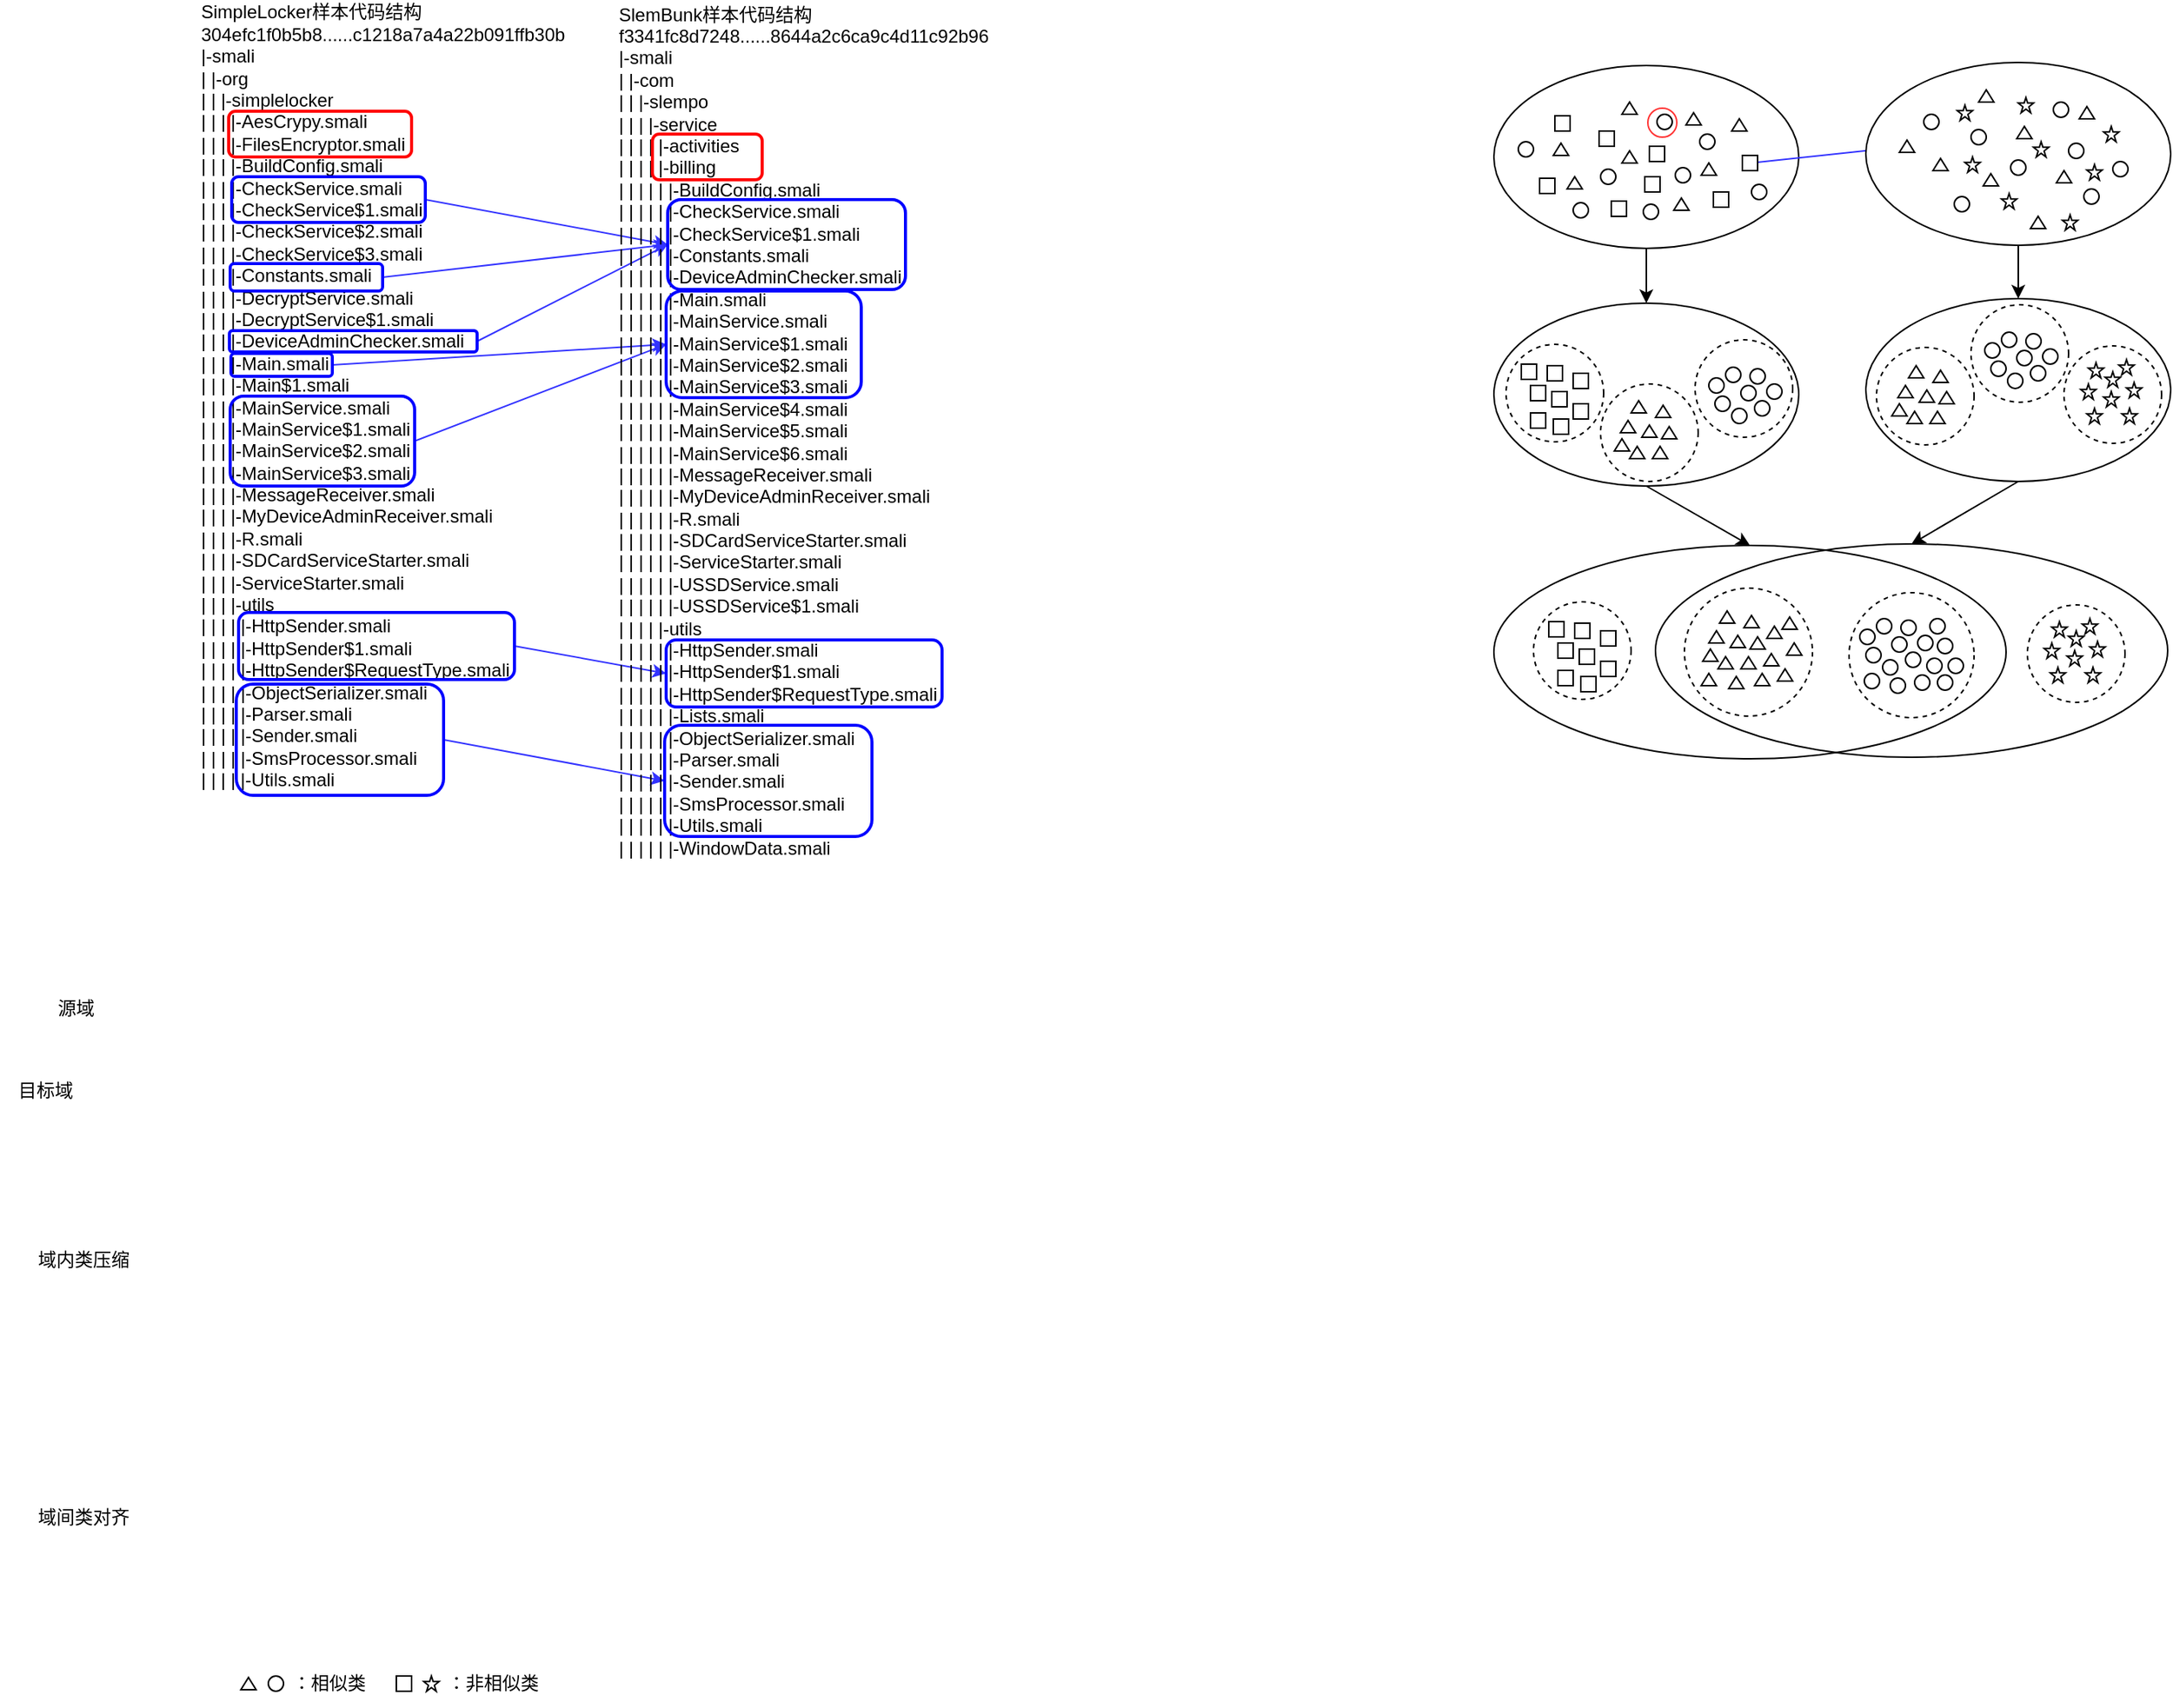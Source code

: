 <mxfile version="20.8.20" type="github">
  <diagram id="UIQf2Zyly3MtFe-4tsnq" name="第 1 页">
    <mxGraphModel dx="1221" dy="1900" grid="1" gridSize="10" guides="1" tooltips="1" connect="1" arrows="1" fold="1" page="1" pageScale="1" pageWidth="827" pageHeight="1169" math="0" shadow="0">
      <root>
        <mxCell id="0" />
        <mxCell id="1" parent="0" />
        <mxCell id="M1gGGHgAKyljeOJT9MuP-1" value="" style="ellipse;whiteSpace=wrap;html=1;" parent="1" vertex="1">
          <mxGeometry x="1010" y="-328" width="200" height="120" as="geometry" />
        </mxCell>
        <mxCell id="Qr3ZrO7jVYU-_rNAdHWq-1" value="" style="ellipse;whiteSpace=wrap;html=1;aspect=fixed;strokeColor=#FF3333;" vertex="1" parent="1">
          <mxGeometry x="1111" y="-300" width="19" height="19" as="geometry" />
        </mxCell>
        <mxCell id="M1gGGHgAKyljeOJT9MuP-202" style="edgeStyle=none;rounded=0;orthogonalLoop=1;jettySize=auto;html=1;exitX=0.5;exitY=1;exitDx=0;exitDy=0;entryX=0.5;entryY=0;entryDx=0;entryDy=0;" parent="1" source="M1gGGHgAKyljeOJT9MuP-139" target="M1gGGHgAKyljeOJT9MuP-141" edge="1">
          <mxGeometry relative="1" as="geometry" />
        </mxCell>
        <mxCell id="M1gGGHgAKyljeOJT9MuP-139" value="" style="ellipse;whiteSpace=wrap;html=1;" parent="1" vertex="1">
          <mxGeometry x="1254" y="-175" width="200" height="120" as="geometry" />
        </mxCell>
        <mxCell id="M1gGGHgAKyljeOJT9MuP-200" style="rounded=0;orthogonalLoop=1;jettySize=auto;html=1;exitX=0.5;exitY=1;exitDx=0;exitDy=0;entryX=0.5;entryY=0;entryDx=0;entryDy=0;" parent="1" source="M1gGGHgAKyljeOJT9MuP-138" target="M1gGGHgAKyljeOJT9MuP-140" edge="1">
          <mxGeometry relative="1" as="geometry" />
        </mxCell>
        <mxCell id="M1gGGHgAKyljeOJT9MuP-138" value="" style="ellipse;whiteSpace=wrap;html=1;" parent="1" vertex="1">
          <mxGeometry x="1010" y="-172" width="200" height="120" as="geometry" />
        </mxCell>
        <mxCell id="M1gGGHgAKyljeOJT9MuP-112" value="" style="ellipse;whiteSpace=wrap;html=1;aspect=fixed;shadow=0;dashed=1;" parent="1" vertex="1">
          <mxGeometry x="1384" y="-144" width="64" height="64" as="geometry" />
        </mxCell>
        <mxCell id="M1gGGHgAKyljeOJT9MuP-103" value="" style="ellipse;whiteSpace=wrap;html=1;aspect=fixed;shadow=0;dashed=1;" parent="1" vertex="1">
          <mxGeometry x="1261" y="-143" width="64" height="64" as="geometry" />
        </mxCell>
        <mxCell id="M1gGGHgAKyljeOJT9MuP-57" value="" style="ellipse;whiteSpace=wrap;html=1;aspect=fixed;shadow=0;dashed=1;" parent="1" vertex="1">
          <mxGeometry x="1080" y="-119" width="64" height="64" as="geometry" />
        </mxCell>
        <mxCell id="M1gGGHgAKyljeOJT9MuP-198" style="edgeStyle=orthogonalEdgeStyle;rounded=0;orthogonalLoop=1;jettySize=auto;html=1;exitX=0.5;exitY=1;exitDx=0;exitDy=0;entryX=0.5;entryY=0;entryDx=0;entryDy=0;" parent="1" source="M1gGGHgAKyljeOJT9MuP-1" target="M1gGGHgAKyljeOJT9MuP-138" edge="1">
          <mxGeometry relative="1" as="geometry" />
        </mxCell>
        <mxCell id="M1gGGHgAKyljeOJT9MuP-12" value="" style="verticalLabelPosition=bottom;verticalAlign=top;html=1;shape=mxgraph.basic.acute_triangle;dx=0.5;" parent="1" vertex="1">
          <mxGeometry x="1100" y="-108" width="10" height="8" as="geometry" />
        </mxCell>
        <mxCell id="M1gGGHgAKyljeOJT9MuP-16" value="源域" style="text;html=1;strokeColor=none;fillColor=none;align=center;verticalAlign=middle;whiteSpace=wrap;rounded=0;" parent="1" vertex="1">
          <mxGeometry x="50" y="276" width="60" height="30" as="geometry" />
        </mxCell>
        <mxCell id="M1gGGHgAKyljeOJT9MuP-17" value="目标域" style="text;html=1;strokeColor=none;fillColor=none;align=center;verticalAlign=middle;whiteSpace=wrap;rounded=0;" parent="1" vertex="1">
          <mxGeometry x="30" y="330" width="60" height="30" as="geometry" />
        </mxCell>
        <mxCell id="M1gGGHgAKyljeOJT9MuP-39" value="" style="verticalLabelPosition=bottom;verticalAlign=top;html=1;shape=mxgraph.basic.acute_triangle;dx=0.5;" parent="1" vertex="1">
          <mxGeometry x="1093" y="-95" width="10" height="8" as="geometry" />
        </mxCell>
        <mxCell id="M1gGGHgAKyljeOJT9MuP-40" value="" style="verticalLabelPosition=bottom;verticalAlign=top;html=1;shape=mxgraph.basic.acute_triangle;dx=0.5;" parent="1" vertex="1">
          <mxGeometry x="1116" y="-105" width="10" height="8" as="geometry" />
        </mxCell>
        <mxCell id="M1gGGHgAKyljeOJT9MuP-41" value="" style="verticalLabelPosition=bottom;verticalAlign=top;html=1;shape=mxgraph.basic.acute_triangle;dx=0.5;" parent="1" vertex="1">
          <mxGeometry x="1107" y="-92" width="10" height="8" as="geometry" />
        </mxCell>
        <mxCell id="M1gGGHgAKyljeOJT9MuP-42" value="" style="verticalLabelPosition=bottom;verticalAlign=top;html=1;shape=mxgraph.basic.acute_triangle;dx=0.5;" parent="1" vertex="1">
          <mxGeometry x="1120" y="-91" width="10" height="8" as="geometry" />
        </mxCell>
        <mxCell id="M1gGGHgAKyljeOJT9MuP-43" value="" style="verticalLabelPosition=bottom;verticalAlign=top;html=1;shape=mxgraph.basic.acute_triangle;dx=0.5;" parent="1" vertex="1">
          <mxGeometry x="1099" y="-78" width="10" height="8" as="geometry" />
        </mxCell>
        <mxCell id="M1gGGHgAKyljeOJT9MuP-44" value="" style="verticalLabelPosition=bottom;verticalAlign=top;html=1;shape=mxgraph.basic.acute_triangle;dx=0.5;" parent="1" vertex="1">
          <mxGeometry x="1114" y="-78" width="10" height="8" as="geometry" />
        </mxCell>
        <mxCell id="M1gGGHgAKyljeOJT9MuP-45" value="" style="verticalLabelPosition=bottom;verticalAlign=top;html=1;shape=mxgraph.basic.acute_triangle;dx=0.5;" parent="1" vertex="1">
          <mxGeometry x="1089" y="-83" width="10" height="8" as="geometry" />
        </mxCell>
        <mxCell id="M1gGGHgAKyljeOJT9MuP-58" value="" style="ellipse;whiteSpace=wrap;html=1;aspect=fixed;shadow=0;dashed=1;" parent="1" vertex="1">
          <mxGeometry x="1018" y="-145" width="64" height="64" as="geometry" />
        </mxCell>
        <mxCell id="M1gGGHgAKyljeOJT9MuP-10" value="" style="verticalLabelPosition=bottom;verticalAlign=top;html=1;shape=mxgraph.basic.rect;fillColor2=none;strokeWidth=1;size=20;indent=5;" parent="1" vertex="1">
          <mxGeometry x="1028" y="-132" width="10" height="10" as="geometry" />
        </mxCell>
        <mxCell id="M1gGGHgAKyljeOJT9MuP-32" value="" style="verticalLabelPosition=bottom;verticalAlign=top;html=1;shape=mxgraph.basic.rect;fillColor2=none;strokeWidth=1;size=20;indent=5;" parent="1" vertex="1">
          <mxGeometry x="1034" y="-118" width="10" height="10" as="geometry" />
        </mxCell>
        <mxCell id="M1gGGHgAKyljeOJT9MuP-33" value="" style="verticalLabelPosition=bottom;verticalAlign=top;html=1;shape=mxgraph.basic.rect;fillColor2=none;strokeWidth=1;size=20;indent=5;" parent="1" vertex="1">
          <mxGeometry x="1048" y="-114" width="10" height="10" as="geometry" />
        </mxCell>
        <mxCell id="M1gGGHgAKyljeOJT9MuP-34" value="" style="verticalLabelPosition=bottom;verticalAlign=top;html=1;shape=mxgraph.basic.rect;fillColor2=none;strokeWidth=1;size=20;indent=5;" parent="1" vertex="1">
          <mxGeometry x="1045" y="-131" width="10" height="10" as="geometry" />
        </mxCell>
        <mxCell id="M1gGGHgAKyljeOJT9MuP-35" value="" style="verticalLabelPosition=bottom;verticalAlign=top;html=1;shape=mxgraph.basic.rect;fillColor2=none;strokeWidth=1;size=20;indent=5;" parent="1" vertex="1">
          <mxGeometry x="1062" y="-126" width="10" height="10" as="geometry" />
        </mxCell>
        <mxCell id="M1gGGHgAKyljeOJT9MuP-36" value="" style="verticalLabelPosition=bottom;verticalAlign=top;html=1;shape=mxgraph.basic.rect;fillColor2=none;strokeWidth=1;size=20;indent=5;" parent="1" vertex="1">
          <mxGeometry x="1034" y="-100" width="10" height="10" as="geometry" />
        </mxCell>
        <mxCell id="M1gGGHgAKyljeOJT9MuP-37" value="" style="verticalLabelPosition=bottom;verticalAlign=top;html=1;shape=mxgraph.basic.rect;fillColor2=none;strokeWidth=1;size=20;indent=5;" parent="1" vertex="1">
          <mxGeometry x="1062" y="-106" width="10" height="10" as="geometry" />
        </mxCell>
        <mxCell id="M1gGGHgAKyljeOJT9MuP-38" value="" style="verticalLabelPosition=bottom;verticalAlign=top;html=1;shape=mxgraph.basic.rect;fillColor2=none;strokeWidth=1;size=20;indent=5;" parent="1" vertex="1">
          <mxGeometry x="1049" y="-96" width="10" height="10" as="geometry" />
        </mxCell>
        <mxCell id="M1gGGHgAKyljeOJT9MuP-56" value="" style="ellipse;whiteSpace=wrap;html=1;aspect=fixed;shadow=0;dashed=1;" parent="1" vertex="1">
          <mxGeometry x="1142" y="-148" width="64" height="64" as="geometry" />
        </mxCell>
        <mxCell id="M1gGGHgAKyljeOJT9MuP-46" value="" style="ellipse;whiteSpace=wrap;html=1;aspect=fixed;" parent="1" vertex="1">
          <mxGeometry x="1162" y="-130" width="10" height="10" as="geometry" />
        </mxCell>
        <mxCell id="M1gGGHgAKyljeOJT9MuP-47" value="" style="ellipse;whiteSpace=wrap;html=1;aspect=fixed;" parent="1" vertex="1">
          <mxGeometry x="1172" y="-118" width="10" height="10" as="geometry" />
        </mxCell>
        <mxCell id="M1gGGHgAKyljeOJT9MuP-48" value="" style="ellipse;whiteSpace=wrap;html=1;aspect=fixed;" parent="1" vertex="1">
          <mxGeometry x="1155" y="-111" width="10" height="10" as="geometry" />
        </mxCell>
        <mxCell id="M1gGGHgAKyljeOJT9MuP-49" value="" style="ellipse;whiteSpace=wrap;html=1;aspect=fixed;" parent="1" vertex="1">
          <mxGeometry x="1166" y="-103" width="10" height="10" as="geometry" />
        </mxCell>
        <mxCell id="M1gGGHgAKyljeOJT9MuP-50" value="" style="ellipse;whiteSpace=wrap;html=1;aspect=fixed;" parent="1" vertex="1">
          <mxGeometry x="1181" y="-108" width="10" height="10" as="geometry" />
        </mxCell>
        <mxCell id="M1gGGHgAKyljeOJT9MuP-51" value="" style="ellipse;whiteSpace=wrap;html=1;aspect=fixed;" parent="1" vertex="1">
          <mxGeometry x="1178" y="-129" width="10" height="10" as="geometry" />
        </mxCell>
        <mxCell id="M1gGGHgAKyljeOJT9MuP-52" value="" style="ellipse;whiteSpace=wrap;html=1;aspect=fixed;" parent="1" vertex="1">
          <mxGeometry x="1151" y="-123" width="10" height="10" as="geometry" />
        </mxCell>
        <mxCell id="M1gGGHgAKyljeOJT9MuP-53" value="" style="ellipse;whiteSpace=wrap;html=1;aspect=fixed;" parent="1" vertex="1">
          <mxGeometry x="1189" y="-119" width="10" height="10" as="geometry" />
        </mxCell>
        <mxCell id="M1gGGHgAKyljeOJT9MuP-59" value="" style="verticalLabelPosition=bottom;verticalAlign=top;html=1;shape=mxgraph.basic.rect;fillColor2=none;strokeWidth=1;size=20;indent=5;" parent="1" vertex="1">
          <mxGeometry x="1050" y="-295" width="10" height="10" as="geometry" />
        </mxCell>
        <mxCell id="M1gGGHgAKyljeOJT9MuP-60" value="" style="verticalLabelPosition=bottom;verticalAlign=top;html=1;shape=mxgraph.basic.acute_triangle;dx=0.5;" parent="1" vertex="1">
          <mxGeometry x="1136" y="-297" width="10" height="8" as="geometry" />
        </mxCell>
        <mxCell id="M1gGGHgAKyljeOJT9MuP-61" value="" style="ellipse;whiteSpace=wrap;html=1;aspect=fixed;" parent="1" vertex="1">
          <mxGeometry x="1080" y="-260" width="10" height="10" as="geometry" />
        </mxCell>
        <mxCell id="M1gGGHgAKyljeOJT9MuP-62" value="" style="verticalLabelPosition=bottom;verticalAlign=top;html=1;shape=mxgraph.basic.rect;fillColor2=none;strokeWidth=1;size=20;indent=5;" parent="1" vertex="1">
          <mxGeometry x="1079" y="-285" width="10" height="10" as="geometry" />
        </mxCell>
        <mxCell id="M1gGGHgAKyljeOJT9MuP-63" value="" style="verticalLabelPosition=bottom;verticalAlign=top;html=1;shape=mxgraph.basic.rect;fillColor2=none;strokeWidth=1;size=20;indent=5;" parent="1" vertex="1">
          <mxGeometry x="1112" y="-275" width="10" height="10" as="geometry" />
        </mxCell>
        <mxCell id="M1gGGHgAKyljeOJT9MuP-64" value="" style="verticalLabelPosition=bottom;verticalAlign=top;html=1;shape=mxgraph.basic.rect;fillColor2=none;strokeWidth=1;size=20;indent=5;" parent="1" vertex="1">
          <mxGeometry x="1087" y="-239" width="10" height="10" as="geometry" />
        </mxCell>
        <mxCell id="M1gGGHgAKyljeOJT9MuP-65" value="" style="verticalLabelPosition=bottom;verticalAlign=top;html=1;shape=mxgraph.basic.rect;fillColor2=none;strokeWidth=1;size=20;indent=5;" parent="1" vertex="1">
          <mxGeometry x="1109" y="-255" width="10" height="10" as="geometry" />
        </mxCell>
        <mxCell id="M1gGGHgAKyljeOJT9MuP-66" value="" style="verticalLabelPosition=bottom;verticalAlign=top;html=1;shape=mxgraph.basic.rect;fillColor2=none;strokeWidth=1;size=20;indent=5;" parent="1" vertex="1">
          <mxGeometry x="1154" y="-245" width="10" height="10" as="geometry" />
        </mxCell>
        <mxCell id="Qr3ZrO7jVYU-_rNAdHWq-53" value="" style="edgeStyle=none;rounded=0;orthogonalLoop=1;jettySize=auto;html=1;strokeColor=#3333FF;fontSize=12;" edge="1" parent="1" source="M1gGGHgAKyljeOJT9MuP-67" target="M1gGGHgAKyljeOJT9MuP-128">
          <mxGeometry relative="1" as="geometry" />
        </mxCell>
        <mxCell id="M1gGGHgAKyljeOJT9MuP-67" value="" style="verticalLabelPosition=bottom;verticalAlign=top;html=1;shape=mxgraph.basic.rect;fillColor2=none;strokeWidth=1;size=20;indent=5;" parent="1" vertex="1">
          <mxGeometry x="1173" y="-269" width="10" height="10" as="geometry" />
        </mxCell>
        <mxCell id="M1gGGHgAKyljeOJT9MuP-68" value="" style="verticalLabelPosition=bottom;verticalAlign=top;html=1;shape=mxgraph.basic.rect;fillColor2=none;strokeWidth=1;size=20;indent=5;" parent="1" vertex="1">
          <mxGeometry x="1040" y="-254" width="10" height="10" as="geometry" />
        </mxCell>
        <mxCell id="M1gGGHgAKyljeOJT9MuP-70" value="" style="verticalLabelPosition=bottom;verticalAlign=top;html=1;shape=mxgraph.basic.acute_triangle;dx=0.5;" parent="1" vertex="1">
          <mxGeometry x="1146" y="-264" width="10" height="8" as="geometry" />
        </mxCell>
        <mxCell id="M1gGGHgAKyljeOJT9MuP-71" value="" style="verticalLabelPosition=bottom;verticalAlign=top;html=1;shape=mxgraph.basic.acute_triangle;dx=0.5;" parent="1" vertex="1">
          <mxGeometry x="1049" y="-277" width="10" height="8" as="geometry" />
        </mxCell>
        <mxCell id="M1gGGHgAKyljeOJT9MuP-72" value="" style="verticalLabelPosition=bottom;verticalAlign=top;html=1;shape=mxgraph.basic.acute_triangle;dx=0.5;" parent="1" vertex="1">
          <mxGeometry x="1166" y="-293" width="10" height="8" as="geometry" />
        </mxCell>
        <mxCell id="M1gGGHgAKyljeOJT9MuP-73" value="" style="verticalLabelPosition=bottom;verticalAlign=top;html=1;shape=mxgraph.basic.acute_triangle;dx=0.5;" parent="1" vertex="1">
          <mxGeometry x="1058" y="-255" width="10" height="8" as="geometry" />
        </mxCell>
        <mxCell id="M1gGGHgAKyljeOJT9MuP-74" value="" style="verticalLabelPosition=bottom;verticalAlign=top;html=1;shape=mxgraph.basic.acute_triangle;dx=0.5;" parent="1" vertex="1">
          <mxGeometry x="1128" y="-241" width="10" height="8" as="geometry" />
        </mxCell>
        <mxCell id="M1gGGHgAKyljeOJT9MuP-75" value="" style="verticalLabelPosition=bottom;verticalAlign=top;html=1;shape=mxgraph.basic.acute_triangle;dx=0.5;" parent="1" vertex="1">
          <mxGeometry x="1094" y="-304" width="10" height="8" as="geometry" />
        </mxCell>
        <mxCell id="M1gGGHgAKyljeOJT9MuP-76" value="" style="verticalLabelPosition=bottom;verticalAlign=top;html=1;shape=mxgraph.basic.acute_triangle;dx=0.5;" parent="1" vertex="1">
          <mxGeometry x="1094" y="-272" width="10" height="8" as="geometry" />
        </mxCell>
        <mxCell id="M1gGGHgAKyljeOJT9MuP-77" value="" style="ellipse;whiteSpace=wrap;html=1;aspect=fixed;" parent="1" vertex="1">
          <mxGeometry x="1026" y="-278" width="10" height="10" as="geometry" />
        </mxCell>
        <mxCell id="M1gGGHgAKyljeOJT9MuP-78" value="" style="ellipse;whiteSpace=wrap;html=1;aspect=fixed;" parent="1" vertex="1">
          <mxGeometry x="1108" y="-237" width="10" height="10" as="geometry" />
        </mxCell>
        <mxCell id="M1gGGHgAKyljeOJT9MuP-79" value="" style="ellipse;whiteSpace=wrap;html=1;aspect=fixed;" parent="1" vertex="1">
          <mxGeometry x="1129" y="-261" width="10" height="10" as="geometry" />
        </mxCell>
        <mxCell id="M1gGGHgAKyljeOJT9MuP-80" value="" style="ellipse;whiteSpace=wrap;html=1;aspect=fixed;" parent="1" vertex="1">
          <mxGeometry x="1117" y="-296" width="10" height="10" as="geometry" />
        </mxCell>
        <mxCell id="M1gGGHgAKyljeOJT9MuP-81" value="" style="ellipse;whiteSpace=wrap;html=1;aspect=fixed;" parent="1" vertex="1">
          <mxGeometry x="1145" y="-283" width="10" height="10" as="geometry" />
        </mxCell>
        <mxCell id="M1gGGHgAKyljeOJT9MuP-82" value="" style="ellipse;whiteSpace=wrap;html=1;aspect=fixed;" parent="1" vertex="1">
          <mxGeometry x="1062" y="-238" width="10" height="10" as="geometry" />
        </mxCell>
        <mxCell id="M1gGGHgAKyljeOJT9MuP-83" value="" style="ellipse;whiteSpace=wrap;html=1;aspect=fixed;" parent="1" vertex="1">
          <mxGeometry x="1179" y="-250" width="10" height="10" as="geometry" />
        </mxCell>
        <mxCell id="M1gGGHgAKyljeOJT9MuP-199" style="edgeStyle=orthogonalEdgeStyle;rounded=0;orthogonalLoop=1;jettySize=auto;html=1;exitX=0.5;exitY=1;exitDx=0;exitDy=0;entryX=0.5;entryY=0;entryDx=0;entryDy=0;" parent="1" source="M1gGGHgAKyljeOJT9MuP-85" target="M1gGGHgAKyljeOJT9MuP-139" edge="1">
          <mxGeometry relative="1" as="geometry" />
        </mxCell>
        <mxCell id="M1gGGHgAKyljeOJT9MuP-85" value="" style="ellipse;whiteSpace=wrap;html=1;" parent="1" vertex="1">
          <mxGeometry x="1254" y="-330" width="200" height="120" as="geometry" />
        </mxCell>
        <mxCell id="M1gGGHgAKyljeOJT9MuP-86" value="" style="verticalLabelPosition=bottom;verticalAlign=top;html=1;shape=mxgraph.basic.acute_triangle;dx=0.5;" parent="1" vertex="1">
          <mxGeometry x="1282" y="-131" width="10" height="8" as="geometry" />
        </mxCell>
        <mxCell id="M1gGGHgAKyljeOJT9MuP-87" value="" style="verticalLabelPosition=bottom;verticalAlign=top;html=1;shape=mxgraph.basic.acute_triangle;dx=0.5;" parent="1" vertex="1">
          <mxGeometry x="1275" y="-118" width="10" height="8" as="geometry" />
        </mxCell>
        <mxCell id="M1gGGHgAKyljeOJT9MuP-88" value="" style="verticalLabelPosition=bottom;verticalAlign=top;html=1;shape=mxgraph.basic.acute_triangle;dx=0.5;" parent="1" vertex="1">
          <mxGeometry x="1298" y="-128" width="10" height="8" as="geometry" />
        </mxCell>
        <mxCell id="M1gGGHgAKyljeOJT9MuP-89" value="" style="verticalLabelPosition=bottom;verticalAlign=top;html=1;shape=mxgraph.basic.acute_triangle;dx=0.5;" parent="1" vertex="1">
          <mxGeometry x="1289" y="-115" width="10" height="8" as="geometry" />
        </mxCell>
        <mxCell id="M1gGGHgAKyljeOJT9MuP-90" value="" style="verticalLabelPosition=bottom;verticalAlign=top;html=1;shape=mxgraph.basic.acute_triangle;dx=0.5;" parent="1" vertex="1">
          <mxGeometry x="1302" y="-114" width="10" height="8" as="geometry" />
        </mxCell>
        <mxCell id="M1gGGHgAKyljeOJT9MuP-91" value="" style="verticalLabelPosition=bottom;verticalAlign=top;html=1;shape=mxgraph.basic.acute_triangle;dx=0.5;" parent="1" vertex="1">
          <mxGeometry x="1281" y="-101" width="10" height="8" as="geometry" />
        </mxCell>
        <mxCell id="M1gGGHgAKyljeOJT9MuP-92" value="" style="verticalLabelPosition=bottom;verticalAlign=top;html=1;shape=mxgraph.basic.acute_triangle;dx=0.5;" parent="1" vertex="1">
          <mxGeometry x="1296" y="-101" width="10" height="8" as="geometry" />
        </mxCell>
        <mxCell id="M1gGGHgAKyljeOJT9MuP-93" value="" style="verticalLabelPosition=bottom;verticalAlign=top;html=1;shape=mxgraph.basic.acute_triangle;dx=0.5;" parent="1" vertex="1">
          <mxGeometry x="1271" y="-106" width="10" height="8" as="geometry" />
        </mxCell>
        <mxCell id="M1gGGHgAKyljeOJT9MuP-94" value="" style="ellipse;whiteSpace=wrap;html=1;aspect=fixed;shadow=0;dashed=1;" parent="1" vertex="1">
          <mxGeometry x="1323" y="-171" width="64" height="64" as="geometry" />
        </mxCell>
        <mxCell id="M1gGGHgAKyljeOJT9MuP-95" value="" style="ellipse;whiteSpace=wrap;html=1;aspect=fixed;" parent="1" vertex="1">
          <mxGeometry x="1343" y="-153" width="10" height="10" as="geometry" />
        </mxCell>
        <mxCell id="M1gGGHgAKyljeOJT9MuP-96" value="" style="ellipse;whiteSpace=wrap;html=1;aspect=fixed;" parent="1" vertex="1">
          <mxGeometry x="1353" y="-141" width="10" height="10" as="geometry" />
        </mxCell>
        <mxCell id="M1gGGHgAKyljeOJT9MuP-97" value="" style="ellipse;whiteSpace=wrap;html=1;aspect=fixed;" parent="1" vertex="1">
          <mxGeometry x="1336" y="-134" width="10" height="10" as="geometry" />
        </mxCell>
        <mxCell id="M1gGGHgAKyljeOJT9MuP-98" value="" style="ellipse;whiteSpace=wrap;html=1;aspect=fixed;" parent="1" vertex="1">
          <mxGeometry x="1347" y="-126" width="10" height="10" as="geometry" />
        </mxCell>
        <mxCell id="M1gGGHgAKyljeOJT9MuP-99" value="" style="ellipse;whiteSpace=wrap;html=1;aspect=fixed;" parent="1" vertex="1">
          <mxGeometry x="1362" y="-131" width="10" height="10" as="geometry" />
        </mxCell>
        <mxCell id="M1gGGHgAKyljeOJT9MuP-100" value="" style="ellipse;whiteSpace=wrap;html=1;aspect=fixed;" parent="1" vertex="1">
          <mxGeometry x="1359" y="-152" width="10" height="10" as="geometry" />
        </mxCell>
        <mxCell id="M1gGGHgAKyljeOJT9MuP-101" value="" style="ellipse;whiteSpace=wrap;html=1;aspect=fixed;" parent="1" vertex="1">
          <mxGeometry x="1332" y="-146" width="10" height="10" as="geometry" />
        </mxCell>
        <mxCell id="M1gGGHgAKyljeOJT9MuP-102" value="" style="ellipse;whiteSpace=wrap;html=1;aspect=fixed;" parent="1" vertex="1">
          <mxGeometry x="1370" y="-142" width="10" height="10" as="geometry" />
        </mxCell>
        <mxCell id="M1gGGHgAKyljeOJT9MuP-104" value="" style="verticalLabelPosition=bottom;verticalAlign=top;html=1;shape=mxgraph.basic.star;shadow=0;" parent="1" vertex="1">
          <mxGeometry x="1400" y="-133" width="10" height="10" as="geometry" />
        </mxCell>
        <mxCell id="M1gGGHgAKyljeOJT9MuP-105" value="" style="verticalLabelPosition=bottom;verticalAlign=top;html=1;shape=mxgraph.basic.star;shadow=0;" parent="1" vertex="1">
          <mxGeometry x="1410" y="-114" width="10" height="10" as="geometry" />
        </mxCell>
        <mxCell id="M1gGGHgAKyljeOJT9MuP-106" value="" style="verticalLabelPosition=bottom;verticalAlign=top;html=1;shape=mxgraph.basic.star;shadow=0;" parent="1" vertex="1">
          <mxGeometry x="1420" y="-135" width="10" height="10" as="geometry" />
        </mxCell>
        <mxCell id="M1gGGHgAKyljeOJT9MuP-107" value="" style="verticalLabelPosition=bottom;verticalAlign=top;html=1;shape=mxgraph.basic.star;shadow=0;" parent="1" vertex="1">
          <mxGeometry x="1425" y="-120" width="10" height="10" as="geometry" />
        </mxCell>
        <mxCell id="M1gGGHgAKyljeOJT9MuP-108" value="" style="verticalLabelPosition=bottom;verticalAlign=top;html=1;shape=mxgraph.basic.star;shadow=0;" parent="1" vertex="1">
          <mxGeometry x="1395" y="-119" width="10" height="10" as="geometry" />
        </mxCell>
        <mxCell id="M1gGGHgAKyljeOJT9MuP-109" value="" style="verticalLabelPosition=bottom;verticalAlign=top;html=1;shape=mxgraph.basic.star;shadow=0;" parent="1" vertex="1">
          <mxGeometry x="1399" y="-103" width="10" height="10" as="geometry" />
        </mxCell>
        <mxCell id="M1gGGHgAKyljeOJT9MuP-110" value="" style="verticalLabelPosition=bottom;verticalAlign=top;html=1;shape=mxgraph.basic.star;shadow=0;" parent="1" vertex="1">
          <mxGeometry x="1422" y="-103" width="10" height="10" as="geometry" />
        </mxCell>
        <mxCell id="M1gGGHgAKyljeOJT9MuP-111" value="" style="verticalLabelPosition=bottom;verticalAlign=top;html=1;shape=mxgraph.basic.star;shadow=0;" parent="1" vertex="1">
          <mxGeometry x="1411" y="-127" width="10" height="10" as="geometry" />
        </mxCell>
        <mxCell id="M1gGGHgAKyljeOJT9MuP-113" value="" style="ellipse;whiteSpace=wrap;html=1;aspect=fixed;" parent="1" vertex="1">
          <mxGeometry x="1292" y="-296" width="10" height="10" as="geometry" />
        </mxCell>
        <mxCell id="M1gGGHgAKyljeOJT9MuP-114" value="" style="verticalLabelPosition=bottom;verticalAlign=top;html=1;shape=mxgraph.basic.acute_triangle;dx=0.5;" parent="1" vertex="1">
          <mxGeometry x="1298" y="-267" width="10" height="8" as="geometry" />
        </mxCell>
        <mxCell id="M1gGGHgAKyljeOJT9MuP-115" value="" style="verticalLabelPosition=bottom;verticalAlign=top;html=1;shape=mxgraph.basic.star;shadow=0;" parent="1" vertex="1">
          <mxGeometry x="1410" y="-288" width="10" height="10" as="geometry" />
        </mxCell>
        <mxCell id="M1gGGHgAKyljeOJT9MuP-116" value="" style="ellipse;whiteSpace=wrap;html=1;aspect=fixed;" parent="1" vertex="1">
          <mxGeometry x="1323" y="-286" width="10" height="10" as="geometry" />
        </mxCell>
        <mxCell id="M1gGGHgAKyljeOJT9MuP-117" value="" style="ellipse;whiteSpace=wrap;html=1;aspect=fixed;" parent="1" vertex="1">
          <mxGeometry x="1312" y="-242" width="10" height="10" as="geometry" />
        </mxCell>
        <mxCell id="M1gGGHgAKyljeOJT9MuP-118" value="" style="ellipse;whiteSpace=wrap;html=1;aspect=fixed;" parent="1" vertex="1">
          <mxGeometry x="1349" y="-266" width="10" height="10" as="geometry" />
        </mxCell>
        <mxCell id="M1gGGHgAKyljeOJT9MuP-119" value="" style="ellipse;whiteSpace=wrap;html=1;aspect=fixed;" parent="1" vertex="1">
          <mxGeometry x="1387" y="-277" width="10" height="10" as="geometry" />
        </mxCell>
        <mxCell id="M1gGGHgAKyljeOJT9MuP-120" value="" style="ellipse;whiteSpace=wrap;html=1;aspect=fixed;" parent="1" vertex="1">
          <mxGeometry x="1397" y="-247" width="10" height="10" as="geometry" />
        </mxCell>
        <mxCell id="M1gGGHgAKyljeOJT9MuP-121" value="" style="ellipse;whiteSpace=wrap;html=1;aspect=fixed;" parent="1" vertex="1">
          <mxGeometry x="1416" y="-265" width="10" height="10" as="geometry" />
        </mxCell>
        <mxCell id="M1gGGHgAKyljeOJT9MuP-122" value="" style="ellipse;whiteSpace=wrap;html=1;aspect=fixed;" parent="1" vertex="1">
          <mxGeometry x="1377" y="-304" width="10" height="10" as="geometry" />
        </mxCell>
        <mxCell id="M1gGGHgAKyljeOJT9MuP-123" value="" style="verticalLabelPosition=bottom;verticalAlign=top;html=1;shape=mxgraph.basic.acute_triangle;dx=0.5;" parent="1" vertex="1">
          <mxGeometry x="1331" y="-257" width="10" height="8" as="geometry" />
        </mxCell>
        <mxCell id="M1gGGHgAKyljeOJT9MuP-124" value="" style="verticalLabelPosition=bottom;verticalAlign=top;html=1;shape=mxgraph.basic.acute_triangle;dx=0.5;" parent="1" vertex="1">
          <mxGeometry x="1362" y="-229" width="10" height="8" as="geometry" />
        </mxCell>
        <mxCell id="M1gGGHgAKyljeOJT9MuP-125" value="" style="verticalLabelPosition=bottom;verticalAlign=top;html=1;shape=mxgraph.basic.acute_triangle;dx=0.5;" parent="1" vertex="1">
          <mxGeometry x="1328" y="-312" width="10" height="8" as="geometry" />
        </mxCell>
        <mxCell id="M1gGGHgAKyljeOJT9MuP-126" value="" style="verticalLabelPosition=bottom;verticalAlign=top;html=1;shape=mxgraph.basic.acute_triangle;dx=0.5;" parent="1" vertex="1">
          <mxGeometry x="1353" y="-288" width="10" height="8" as="geometry" />
        </mxCell>
        <mxCell id="M1gGGHgAKyljeOJT9MuP-127" value="" style="verticalLabelPosition=bottom;verticalAlign=top;html=1;shape=mxgraph.basic.acute_triangle;dx=0.5;" parent="1" vertex="1">
          <mxGeometry x="1379" y="-259" width="10" height="8" as="geometry" />
        </mxCell>
        <mxCell id="M1gGGHgAKyljeOJT9MuP-128" value="" style="verticalLabelPosition=bottom;verticalAlign=top;html=1;shape=mxgraph.basic.acute_triangle;dx=0.5;" parent="1" vertex="1">
          <mxGeometry x="1276" y="-279" width="10" height="8" as="geometry" />
        </mxCell>
        <mxCell id="M1gGGHgAKyljeOJT9MuP-129" value="" style="verticalLabelPosition=bottom;verticalAlign=top;html=1;shape=mxgraph.basic.acute_triangle;dx=0.5;" parent="1" vertex="1">
          <mxGeometry x="1394" y="-301" width="10" height="8" as="geometry" />
        </mxCell>
        <mxCell id="M1gGGHgAKyljeOJT9MuP-130" value="" style="verticalLabelPosition=bottom;verticalAlign=top;html=1;shape=mxgraph.basic.star;shadow=0;" parent="1" vertex="1">
          <mxGeometry x="1364" y="-278" width="10" height="10" as="geometry" />
        </mxCell>
        <mxCell id="M1gGGHgAKyljeOJT9MuP-131" value="" style="verticalLabelPosition=bottom;verticalAlign=top;html=1;shape=mxgraph.basic.star;shadow=0;" parent="1" vertex="1">
          <mxGeometry x="1319" y="-268" width="10" height="10" as="geometry" />
        </mxCell>
        <mxCell id="M1gGGHgAKyljeOJT9MuP-132" value="" style="verticalLabelPosition=bottom;verticalAlign=top;html=1;shape=mxgraph.basic.star;shadow=0;" parent="1" vertex="1">
          <mxGeometry x="1343" y="-244" width="10" height="10" as="geometry" />
        </mxCell>
        <mxCell id="M1gGGHgAKyljeOJT9MuP-133" value="" style="verticalLabelPosition=bottom;verticalAlign=top;html=1;shape=mxgraph.basic.star;shadow=0;" parent="1" vertex="1">
          <mxGeometry x="1399" y="-263" width="10" height="10" as="geometry" />
        </mxCell>
        <mxCell id="M1gGGHgAKyljeOJT9MuP-134" value="" style="verticalLabelPosition=bottom;verticalAlign=top;html=1;shape=mxgraph.basic.star;shadow=0;" parent="1" vertex="1">
          <mxGeometry x="1383" y="-230" width="10" height="10" as="geometry" />
        </mxCell>
        <mxCell id="M1gGGHgAKyljeOJT9MuP-135" value="" style="verticalLabelPosition=bottom;verticalAlign=top;html=1;shape=mxgraph.basic.star;shadow=0;" parent="1" vertex="1">
          <mxGeometry x="1314" y="-302" width="10" height="10" as="geometry" />
        </mxCell>
        <mxCell id="M1gGGHgAKyljeOJT9MuP-137" value="" style="verticalLabelPosition=bottom;verticalAlign=top;html=1;shape=mxgraph.basic.star;shadow=0;" parent="1" vertex="1">
          <mxGeometry x="1354" y="-307" width="10" height="10" as="geometry" />
        </mxCell>
        <mxCell id="M1gGGHgAKyljeOJT9MuP-140" value="" style="ellipse;whiteSpace=wrap;html=1;" parent="1" vertex="1">
          <mxGeometry x="1010" y="-13" width="336" height="140" as="geometry" />
        </mxCell>
        <mxCell id="M1gGGHgAKyljeOJT9MuP-141" value="" style="ellipse;whiteSpace=wrap;html=1;fillColor=none;" parent="1" vertex="1">
          <mxGeometry x="1116" y="-14" width="336" height="140" as="geometry" />
        </mxCell>
        <mxCell id="M1gGGHgAKyljeOJT9MuP-142" value="" style="ellipse;whiteSpace=wrap;html=1;aspect=fixed;shadow=0;dashed=1;" parent="1" vertex="1">
          <mxGeometry x="1135" y="15" width="84" height="84" as="geometry" />
        </mxCell>
        <mxCell id="M1gGGHgAKyljeOJT9MuP-143" value="" style="verticalLabelPosition=bottom;verticalAlign=top;html=1;shape=mxgraph.basic.acute_triangle;dx=0.5;" parent="1" vertex="1">
          <mxGeometry x="1158" y="30" width="10" height="8" as="geometry" />
        </mxCell>
        <mxCell id="M1gGGHgAKyljeOJT9MuP-144" value="" style="verticalLabelPosition=bottom;verticalAlign=top;html=1;shape=mxgraph.basic.acute_triangle;dx=0.5;" parent="1" vertex="1">
          <mxGeometry x="1151" y="43" width="10" height="8" as="geometry" />
        </mxCell>
        <mxCell id="M1gGGHgAKyljeOJT9MuP-145" value="" style="verticalLabelPosition=bottom;verticalAlign=top;html=1;shape=mxgraph.basic.acute_triangle;dx=0.5;" parent="1" vertex="1">
          <mxGeometry x="1174" y="33" width="10" height="8" as="geometry" />
        </mxCell>
        <mxCell id="M1gGGHgAKyljeOJT9MuP-146" value="" style="verticalLabelPosition=bottom;verticalAlign=top;html=1;shape=mxgraph.basic.acute_triangle;dx=0.5;" parent="1" vertex="1">
          <mxGeometry x="1165" y="46" width="10" height="8" as="geometry" />
        </mxCell>
        <mxCell id="M1gGGHgAKyljeOJT9MuP-147" value="" style="verticalLabelPosition=bottom;verticalAlign=top;html=1;shape=mxgraph.basic.acute_triangle;dx=0.5;" parent="1" vertex="1">
          <mxGeometry x="1178" y="47" width="10" height="8" as="geometry" />
        </mxCell>
        <mxCell id="M1gGGHgAKyljeOJT9MuP-148" value="" style="verticalLabelPosition=bottom;verticalAlign=top;html=1;shape=mxgraph.basic.acute_triangle;dx=0.5;" parent="1" vertex="1">
          <mxGeometry x="1157" y="60" width="10" height="8" as="geometry" />
        </mxCell>
        <mxCell id="M1gGGHgAKyljeOJT9MuP-149" value="" style="verticalLabelPosition=bottom;verticalAlign=top;html=1;shape=mxgraph.basic.acute_triangle;dx=0.5;" parent="1" vertex="1">
          <mxGeometry x="1172" y="60" width="10" height="8" as="geometry" />
        </mxCell>
        <mxCell id="M1gGGHgAKyljeOJT9MuP-150" value="" style="verticalLabelPosition=bottom;verticalAlign=top;html=1;shape=mxgraph.basic.acute_triangle;dx=0.5;" parent="1" vertex="1">
          <mxGeometry x="1147" y="55" width="10" height="8" as="geometry" />
        </mxCell>
        <mxCell id="M1gGGHgAKyljeOJT9MuP-151" value="" style="ellipse;whiteSpace=wrap;html=1;aspect=fixed;shadow=0;dashed=1;" parent="1" vertex="1">
          <mxGeometry x="1243" y="18" width="82" height="82" as="geometry" />
        </mxCell>
        <mxCell id="M1gGGHgAKyljeOJT9MuP-152" value="" style="ellipse;whiteSpace=wrap;html=1;aspect=fixed;" parent="1" vertex="1">
          <mxGeometry x="1261" y="35" width="10" height="10" as="geometry" />
        </mxCell>
        <mxCell id="M1gGGHgAKyljeOJT9MuP-153" value="" style="ellipse;whiteSpace=wrap;html=1;aspect=fixed;" parent="1" vertex="1">
          <mxGeometry x="1271" y="47" width="10" height="10" as="geometry" />
        </mxCell>
        <mxCell id="M1gGGHgAKyljeOJT9MuP-154" value="" style="ellipse;whiteSpace=wrap;html=1;aspect=fixed;" parent="1" vertex="1">
          <mxGeometry x="1254" y="54" width="10" height="10" as="geometry" />
        </mxCell>
        <mxCell id="M1gGGHgAKyljeOJT9MuP-155" value="" style="ellipse;whiteSpace=wrap;html=1;aspect=fixed;" parent="1" vertex="1">
          <mxGeometry x="1265" y="62" width="10" height="10" as="geometry" />
        </mxCell>
        <mxCell id="M1gGGHgAKyljeOJT9MuP-156" value="" style="ellipse;whiteSpace=wrap;html=1;aspect=fixed;" parent="1" vertex="1">
          <mxGeometry x="1280" y="57" width="10" height="10" as="geometry" />
        </mxCell>
        <mxCell id="M1gGGHgAKyljeOJT9MuP-157" value="" style="ellipse;whiteSpace=wrap;html=1;aspect=fixed;" parent="1" vertex="1">
          <mxGeometry x="1277" y="36" width="10" height="10" as="geometry" />
        </mxCell>
        <mxCell id="M1gGGHgAKyljeOJT9MuP-158" value="" style="ellipse;whiteSpace=wrap;html=1;aspect=fixed;" parent="1" vertex="1">
          <mxGeometry x="1250" y="42" width="10" height="10" as="geometry" />
        </mxCell>
        <mxCell id="M1gGGHgAKyljeOJT9MuP-159" value="" style="ellipse;whiteSpace=wrap;html=1;aspect=fixed;" parent="1" vertex="1">
          <mxGeometry x="1288" y="46" width="10" height="10" as="geometry" />
        </mxCell>
        <mxCell id="M1gGGHgAKyljeOJT9MuP-160" value="" style="verticalLabelPosition=bottom;verticalAlign=top;html=1;shape=mxgraph.basic.acute_triangle;dx=0.5;" parent="1" vertex="1">
          <mxGeometry x="1189" y="40" width="10" height="8" as="geometry" />
        </mxCell>
        <mxCell id="M1gGGHgAKyljeOJT9MuP-161" value="" style="verticalLabelPosition=bottom;verticalAlign=top;html=1;shape=mxgraph.basic.acute_triangle;dx=0.5;" parent="1" vertex="1">
          <mxGeometry x="1187" y="58" width="10" height="8" as="geometry" />
        </mxCell>
        <mxCell id="M1gGGHgAKyljeOJT9MuP-162" value="" style="verticalLabelPosition=bottom;verticalAlign=top;html=1;shape=mxgraph.basic.acute_triangle;dx=0.5;" parent="1" vertex="1">
          <mxGeometry x="1181" y="71" width="10" height="8" as="geometry" />
        </mxCell>
        <mxCell id="M1gGGHgAKyljeOJT9MuP-163" value="" style="verticalLabelPosition=bottom;verticalAlign=top;html=1;shape=mxgraph.basic.acute_triangle;dx=0.5;" parent="1" vertex="1">
          <mxGeometry x="1164" y="73" width="10" height="8" as="geometry" />
        </mxCell>
        <mxCell id="M1gGGHgAKyljeOJT9MuP-164" value="" style="verticalLabelPosition=bottom;verticalAlign=top;html=1;shape=mxgraph.basic.acute_triangle;dx=0.5;" parent="1" vertex="1">
          <mxGeometry x="1146" y="71" width="10" height="8" as="geometry" />
        </mxCell>
        <mxCell id="M1gGGHgAKyljeOJT9MuP-165" value="" style="verticalLabelPosition=bottom;verticalAlign=top;html=1;shape=mxgraph.basic.acute_triangle;dx=0.5;" parent="1" vertex="1">
          <mxGeometry x="1196" y="68" width="10" height="8" as="geometry" />
        </mxCell>
        <mxCell id="M1gGGHgAKyljeOJT9MuP-166" value="" style="verticalLabelPosition=bottom;verticalAlign=top;html=1;shape=mxgraph.basic.acute_triangle;dx=0.5;" parent="1" vertex="1">
          <mxGeometry x="1202" y="51" width="10" height="8" as="geometry" />
        </mxCell>
        <mxCell id="M1gGGHgAKyljeOJT9MuP-167" value="" style="verticalLabelPosition=bottom;verticalAlign=top;html=1;shape=mxgraph.basic.acute_triangle;dx=0.5;" parent="1" vertex="1">
          <mxGeometry x="1199" y="34" width="10" height="8" as="geometry" />
        </mxCell>
        <mxCell id="M1gGGHgAKyljeOJT9MuP-169" value="" style="ellipse;whiteSpace=wrap;html=1;aspect=fixed;" parent="1" vertex="1">
          <mxGeometry x="1253" y="71" width="10" height="10" as="geometry" />
        </mxCell>
        <mxCell id="M1gGGHgAKyljeOJT9MuP-170" value="" style="ellipse;whiteSpace=wrap;html=1;aspect=fixed;" parent="1" vertex="1">
          <mxGeometry x="1270" y="74" width="10" height="10" as="geometry" />
        </mxCell>
        <mxCell id="M1gGGHgAKyljeOJT9MuP-171" value="" style="ellipse;whiteSpace=wrap;html=1;aspect=fixed;" parent="1" vertex="1">
          <mxGeometry x="1286" y="72" width="10" height="10" as="geometry" />
        </mxCell>
        <mxCell id="M1gGGHgAKyljeOJT9MuP-172" value="" style="ellipse;whiteSpace=wrap;html=1;aspect=fixed;" parent="1" vertex="1">
          <mxGeometry x="1294" y="61" width="10" height="10" as="geometry" />
        </mxCell>
        <mxCell id="M1gGGHgAKyljeOJT9MuP-173" value="" style="ellipse;whiteSpace=wrap;html=1;aspect=fixed;" parent="1" vertex="1">
          <mxGeometry x="1301" y="48" width="10" height="10" as="geometry" />
        </mxCell>
        <mxCell id="M1gGGHgAKyljeOJT9MuP-174" value="" style="ellipse;whiteSpace=wrap;html=1;aspect=fixed;" parent="1" vertex="1">
          <mxGeometry x="1296" y="35" width="10" height="10" as="geometry" />
        </mxCell>
        <mxCell id="M1gGGHgAKyljeOJT9MuP-175" value="" style="ellipse;whiteSpace=wrap;html=1;aspect=fixed;" parent="1" vertex="1">
          <mxGeometry x="1301" y="72" width="10" height="10" as="geometry" />
        </mxCell>
        <mxCell id="M1gGGHgAKyljeOJT9MuP-176" value="" style="ellipse;whiteSpace=wrap;html=1;aspect=fixed;" parent="1" vertex="1">
          <mxGeometry x="1308" y="61" width="10" height="10" as="geometry" />
        </mxCell>
        <mxCell id="M1gGGHgAKyljeOJT9MuP-177" value="" style="ellipse;whiteSpace=wrap;html=1;aspect=fixed;shadow=0;dashed=1;" parent="1" vertex="1">
          <mxGeometry x="1036" y="24" width="64" height="64" as="geometry" />
        </mxCell>
        <mxCell id="M1gGGHgAKyljeOJT9MuP-178" value="" style="verticalLabelPosition=bottom;verticalAlign=top;html=1;shape=mxgraph.basic.rect;fillColor2=none;strokeWidth=1;size=20;indent=5;" parent="1" vertex="1">
          <mxGeometry x="1046" y="37" width="10" height="10" as="geometry" />
        </mxCell>
        <mxCell id="M1gGGHgAKyljeOJT9MuP-179" value="" style="verticalLabelPosition=bottom;verticalAlign=top;html=1;shape=mxgraph.basic.rect;fillColor2=none;strokeWidth=1;size=20;indent=5;" parent="1" vertex="1">
          <mxGeometry x="1052" y="51" width="10" height="10" as="geometry" />
        </mxCell>
        <mxCell id="M1gGGHgAKyljeOJT9MuP-180" value="" style="verticalLabelPosition=bottom;verticalAlign=top;html=1;shape=mxgraph.basic.rect;fillColor2=none;strokeWidth=1;size=20;indent=5;" parent="1" vertex="1">
          <mxGeometry x="1066" y="55" width="10" height="10" as="geometry" />
        </mxCell>
        <mxCell id="M1gGGHgAKyljeOJT9MuP-181" value="" style="verticalLabelPosition=bottom;verticalAlign=top;html=1;shape=mxgraph.basic.rect;fillColor2=none;strokeWidth=1;size=20;indent=5;" parent="1" vertex="1">
          <mxGeometry x="1063" y="38" width="10" height="10" as="geometry" />
        </mxCell>
        <mxCell id="M1gGGHgAKyljeOJT9MuP-182" value="" style="verticalLabelPosition=bottom;verticalAlign=top;html=1;shape=mxgraph.basic.rect;fillColor2=none;strokeWidth=1;size=20;indent=5;" parent="1" vertex="1">
          <mxGeometry x="1080" y="43" width="10" height="10" as="geometry" />
        </mxCell>
        <mxCell id="M1gGGHgAKyljeOJT9MuP-183" value="" style="verticalLabelPosition=bottom;verticalAlign=top;html=1;shape=mxgraph.basic.rect;fillColor2=none;strokeWidth=1;size=20;indent=5;" parent="1" vertex="1">
          <mxGeometry x="1052" y="69" width="10" height="10" as="geometry" />
        </mxCell>
        <mxCell id="M1gGGHgAKyljeOJT9MuP-184" value="" style="verticalLabelPosition=bottom;verticalAlign=top;html=1;shape=mxgraph.basic.rect;fillColor2=none;strokeWidth=1;size=20;indent=5;" parent="1" vertex="1">
          <mxGeometry x="1080" y="63" width="10" height="10" as="geometry" />
        </mxCell>
        <mxCell id="M1gGGHgAKyljeOJT9MuP-185" value="" style="verticalLabelPosition=bottom;verticalAlign=top;html=1;shape=mxgraph.basic.rect;fillColor2=none;strokeWidth=1;size=20;indent=5;" parent="1" vertex="1">
          <mxGeometry x="1067" y="73" width="10" height="10" as="geometry" />
        </mxCell>
        <mxCell id="M1gGGHgAKyljeOJT9MuP-186" value="" style="ellipse;whiteSpace=wrap;html=1;aspect=fixed;shadow=0;dashed=1;" parent="1" vertex="1">
          <mxGeometry x="1360" y="26" width="64" height="64" as="geometry" />
        </mxCell>
        <mxCell id="M1gGGHgAKyljeOJT9MuP-187" value="" style="verticalLabelPosition=bottom;verticalAlign=top;html=1;shape=mxgraph.basic.star;shadow=0;" parent="1" vertex="1">
          <mxGeometry x="1376" y="37" width="10" height="10" as="geometry" />
        </mxCell>
        <mxCell id="M1gGGHgAKyljeOJT9MuP-188" value="" style="verticalLabelPosition=bottom;verticalAlign=top;html=1;shape=mxgraph.basic.star;shadow=0;" parent="1" vertex="1">
          <mxGeometry x="1386" y="56" width="10" height="10" as="geometry" />
        </mxCell>
        <mxCell id="M1gGGHgAKyljeOJT9MuP-189" value="" style="verticalLabelPosition=bottom;verticalAlign=top;html=1;shape=mxgraph.basic.star;shadow=0;" parent="1" vertex="1">
          <mxGeometry x="1396" y="35" width="10" height="10" as="geometry" />
        </mxCell>
        <mxCell id="M1gGGHgAKyljeOJT9MuP-190" value="" style="verticalLabelPosition=bottom;verticalAlign=top;html=1;shape=mxgraph.basic.star;shadow=0;" parent="1" vertex="1">
          <mxGeometry x="1401" y="50" width="10" height="10" as="geometry" />
        </mxCell>
        <mxCell id="M1gGGHgAKyljeOJT9MuP-191" value="" style="verticalLabelPosition=bottom;verticalAlign=top;html=1;shape=mxgraph.basic.star;shadow=0;" parent="1" vertex="1">
          <mxGeometry x="1371" y="51" width="10" height="10" as="geometry" />
        </mxCell>
        <mxCell id="M1gGGHgAKyljeOJT9MuP-192" value="" style="verticalLabelPosition=bottom;verticalAlign=top;html=1;shape=mxgraph.basic.star;shadow=0;" parent="1" vertex="1">
          <mxGeometry x="1375" y="67" width="10" height="10" as="geometry" />
        </mxCell>
        <mxCell id="M1gGGHgAKyljeOJT9MuP-193" value="" style="verticalLabelPosition=bottom;verticalAlign=top;html=1;shape=mxgraph.basic.star;shadow=0;" parent="1" vertex="1">
          <mxGeometry x="1398" y="67" width="10" height="10" as="geometry" />
        </mxCell>
        <mxCell id="M1gGGHgAKyljeOJT9MuP-194" value="" style="verticalLabelPosition=bottom;verticalAlign=top;html=1;shape=mxgraph.basic.star;shadow=0;" parent="1" vertex="1">
          <mxGeometry x="1387" y="43" width="10" height="10" as="geometry" />
        </mxCell>
        <mxCell id="M1gGGHgAKyljeOJT9MuP-195" value="域内类压缩" style="text;html=1;strokeColor=none;fillColor=none;align=center;verticalAlign=middle;whiteSpace=wrap;rounded=0;shadow=0;" parent="1" vertex="1">
          <mxGeometry x="40" y="436" width="90" height="39" as="geometry" />
        </mxCell>
        <mxCell id="M1gGGHgAKyljeOJT9MuP-196" value="域间类对齐" style="text;html=1;strokeColor=none;fillColor=none;align=center;verticalAlign=middle;whiteSpace=wrap;rounded=0;shadow=0;" parent="1" vertex="1">
          <mxGeometry x="40" y="605.5" width="90" height="39" as="geometry" />
        </mxCell>
        <mxCell id="M1gGGHgAKyljeOJT9MuP-203" value="" style="verticalLabelPosition=bottom;verticalAlign=top;html=1;shape=mxgraph.basic.acute_triangle;dx=0.5;" parent="1" vertex="1">
          <mxGeometry x="188" y="730" width="10" height="8" as="geometry" />
        </mxCell>
        <mxCell id="M1gGGHgAKyljeOJT9MuP-204" value="" style="ellipse;whiteSpace=wrap;html=1;aspect=fixed;" parent="1" vertex="1">
          <mxGeometry x="206" y="729" width="10" height="10" as="geometry" />
        </mxCell>
        <mxCell id="M1gGGHgAKyljeOJT9MuP-205" value="：相似类" style="text;html=1;strokeColor=none;fillColor=none;align=center;verticalAlign=middle;whiteSpace=wrap;rounded=0;shadow=0;" parent="1" vertex="1">
          <mxGeometry x="216" y="719" width="60" height="30" as="geometry" />
        </mxCell>
        <mxCell id="M1gGGHgAKyljeOJT9MuP-206" value="" style="verticalLabelPosition=bottom;verticalAlign=top;html=1;shape=mxgraph.basic.rect;fillColor2=none;strokeWidth=1;size=20;indent=5;" parent="1" vertex="1">
          <mxGeometry x="290" y="729" width="10" height="10" as="geometry" />
        </mxCell>
        <mxCell id="M1gGGHgAKyljeOJT9MuP-207" value="" style="verticalLabelPosition=bottom;verticalAlign=top;html=1;shape=mxgraph.basic.star;shadow=0;" parent="1" vertex="1">
          <mxGeometry x="308" y="729" width="10" height="10" as="geometry" />
        </mxCell>
        <mxCell id="M1gGGHgAKyljeOJT9MuP-208" value="：非相似类" style="text;html=1;strokeColor=none;fillColor=none;align=center;verticalAlign=middle;whiteSpace=wrap;rounded=0;shadow=0;" parent="1" vertex="1">
          <mxGeometry x="317" y="719" width="73" height="30" as="geometry" />
        </mxCell>
        <mxCell id="Qr3ZrO7jVYU-_rNAdHWq-32" style="edgeStyle=none;rounded=0;orthogonalLoop=1;jettySize=auto;html=1;exitX=1;exitY=0.5;exitDx=0;exitDy=0;entryX=0;entryY=0.5;entryDx=0;entryDy=0;fontSize=12;strokeColor=#3333FF;" edge="1" parent="1" source="Qr3ZrO7jVYU-_rNAdHWq-28" target="Qr3ZrO7jVYU-_rNAdHWq-29">
          <mxGeometry relative="1" as="geometry" />
        </mxCell>
        <mxCell id="Qr3ZrO7jVYU-_rNAdHWq-41" style="edgeStyle=none;rounded=0;orthogonalLoop=1;jettySize=auto;html=1;exitX=1;exitY=0.5;exitDx=0;exitDy=0;entryX=0;entryY=0.5;entryDx=0;entryDy=0;strokeColor=#3333FF;fontSize=12;" edge="1" parent="1" source="Qr3ZrO7jVYU-_rNAdHWq-30" target="Qr3ZrO7jVYU-_rNAdHWq-29">
          <mxGeometry relative="1" as="geometry" />
        </mxCell>
        <mxCell id="Qr3ZrO7jVYU-_rNAdHWq-43" style="edgeStyle=none;rounded=0;orthogonalLoop=1;jettySize=auto;html=1;exitX=1;exitY=0.5;exitDx=0;exitDy=0;entryX=0;entryY=0.5;entryDx=0;entryDy=0;strokeColor=#3333FF;fontSize=12;" edge="1" parent="1" source="Qr3ZrO7jVYU-_rNAdHWq-31" target="Qr3ZrO7jVYU-_rNAdHWq-29">
          <mxGeometry relative="1" as="geometry" />
        </mxCell>
        <mxCell id="Qr3ZrO7jVYU-_rNAdHWq-40" style="edgeStyle=none;rounded=0;orthogonalLoop=1;jettySize=auto;html=1;exitX=1;exitY=0.5;exitDx=0;exitDy=0;entryX=0;entryY=0.5;entryDx=0;entryDy=0;strokeColor=#3333FF;fontSize=12;" edge="1" parent="1" source="Qr3ZrO7jVYU-_rNAdHWq-35" target="Qr3ZrO7jVYU-_rNAdHWq-36">
          <mxGeometry relative="1" as="geometry" />
        </mxCell>
        <mxCell id="Qr3ZrO7jVYU-_rNAdHWq-38" style="edgeStyle=none;rounded=0;orthogonalLoop=1;jettySize=auto;html=1;exitX=1;exitY=0.5;exitDx=0;exitDy=0;entryX=0;entryY=0.5;entryDx=0;entryDy=0;strokeColor=#3333FF;fontSize=12;" edge="1" parent="1" source="Qr3ZrO7jVYU-_rNAdHWq-37" target="Qr3ZrO7jVYU-_rNAdHWq-36">
          <mxGeometry relative="1" as="geometry" />
        </mxCell>
        <mxCell id="Qr3ZrO7jVYU-_rNAdHWq-48" style="edgeStyle=none;rounded=0;orthogonalLoop=1;jettySize=auto;html=1;exitX=1;exitY=0.5;exitDx=0;exitDy=0;entryX=0;entryY=0.5;entryDx=0;entryDy=0;strokeColor=#3333FF;fontSize=12;" edge="1" parent="1" source="Qr3ZrO7jVYU-_rNAdHWq-44" target="Qr3ZrO7jVYU-_rNAdHWq-46">
          <mxGeometry relative="1" as="geometry" />
        </mxCell>
        <mxCell id="Qr3ZrO7jVYU-_rNAdHWq-49" style="edgeStyle=none;rounded=0;orthogonalLoop=1;jettySize=auto;html=1;exitX=1;exitY=0.5;exitDx=0;exitDy=0;entryX=0;entryY=0.5;entryDx=0;entryDy=0;strokeColor=#3333FF;fontSize=12;" edge="1" parent="1" source="Qr3ZrO7jVYU-_rNAdHWq-45" target="Qr3ZrO7jVYU-_rNAdHWq-47">
          <mxGeometry relative="1" as="geometry" />
        </mxCell>
        <mxCell id="Qr3ZrO7jVYU-_rNAdHWq-51" value="" style="group" vertex="1" connectable="0" parent="1">
          <mxGeometry x="160" y="-371" width="254" height="522" as="geometry" />
        </mxCell>
        <mxCell id="Qr3ZrO7jVYU-_rNAdHWq-23" value="&lt;div style=&quot;&quot;&gt;&lt;font style=&quot;font-size: 12px;&quot;&gt;SimpleLocker样本代码结构&lt;/font&gt;&lt;/div&gt;&lt;div style=&quot;&quot;&gt;&lt;font style=&quot;font-size: 12px;&quot;&gt;304efc1f0b5b8......c1218a7a4a22b091ffb30b&lt;/font&gt;&lt;/div&gt;&lt;div style=&quot;&quot;&gt;&lt;font style=&quot;font-size: 12px;&quot;&gt;|-smali&lt;/font&gt;&lt;/div&gt;&lt;div style=&quot;&quot;&gt;&lt;font style=&quot;font-size: 12px;&quot;&gt;|	|-org&lt;/font&gt;&lt;/div&gt;&lt;div style=&quot;&quot;&gt;&lt;font style=&quot;font-size: 12px;&quot;&gt;|&lt;span style=&quot;&quot;&gt;	&lt;/span&gt;|&lt;span style=&quot;&quot;&gt;	&lt;/span&gt;|-simplelocker&lt;/font&gt;&lt;/div&gt;&lt;div style=&quot;&quot;&gt;&lt;font style=&quot;font-size: 12px;&quot;&gt;|&lt;span style=&quot;&quot;&gt;	&lt;/span&gt;|&lt;span style=&quot;&quot;&gt;	&lt;/span&gt;|&lt;span style=&quot;&quot;&gt;	&lt;/span&gt;|-AesCrypy.smali&lt;/font&gt;&lt;/div&gt;&lt;div style=&quot;&quot;&gt;&lt;font style=&quot;font-size: 12px;&quot;&gt;|&lt;span style=&quot;&quot;&gt;	&lt;/span&gt;|&lt;span style=&quot;&quot;&gt;	&lt;/span&gt;|&lt;span style=&quot;&quot;&gt;	&lt;/span&gt;|-FilesEncryptor.smali&lt;/font&gt;&lt;/div&gt;&lt;div style=&quot;&quot;&gt;&lt;font style=&quot;font-size: 12px;&quot;&gt;|&lt;span style=&quot;&quot;&gt;	&lt;/span&gt;|&lt;span style=&quot;&quot;&gt;	&lt;/span&gt;|&lt;span style=&quot;&quot;&gt;	&lt;/span&gt;|-BuildConfig.smali&lt;/font&gt;&lt;/div&gt;&lt;div style=&quot;&quot;&gt;&lt;font style=&quot;font-size: 12px;&quot;&gt;|&lt;span style=&quot;&quot;&gt;	&lt;/span&gt;|&lt;span style=&quot;&quot;&gt;	&lt;/span&gt;|&lt;span style=&quot;&quot;&gt;	&lt;/span&gt;|-CheckService.smali&lt;/font&gt;&lt;/div&gt;&lt;div style=&quot;&quot;&gt;&lt;font style=&quot;font-size: 12px;&quot;&gt;|&lt;span style=&quot;&quot;&gt;	&lt;/span&gt;|&lt;span style=&quot;&quot;&gt;	&lt;/span&gt;|&lt;span style=&quot;&quot;&gt;	&lt;/span&gt;|-CheckService$1.smali&lt;/font&gt;&lt;/div&gt;&lt;div style=&quot;&quot;&gt;&lt;font style=&quot;font-size: 12px;&quot;&gt;|&lt;span style=&quot;&quot;&gt;	&lt;/span&gt;|&lt;span style=&quot;&quot;&gt;	&lt;/span&gt;|&lt;span style=&quot;&quot;&gt;	&lt;/span&gt;|-CheckService$2.smali&lt;/font&gt;&lt;/div&gt;&lt;div style=&quot;&quot;&gt;&lt;font style=&quot;font-size: 12px;&quot;&gt;|&lt;span style=&quot;&quot;&gt;	&lt;/span&gt;|&lt;span style=&quot;&quot;&gt;	&lt;/span&gt;|&lt;span style=&quot;&quot;&gt;	&lt;/span&gt;|-CheckService$3.smali&lt;/font&gt;&lt;/div&gt;&lt;div style=&quot;&quot;&gt;&lt;font style=&quot;font-size: 12px;&quot;&gt;|&lt;span style=&quot;&quot;&gt;	&lt;/span&gt;|&lt;span style=&quot;&quot;&gt;	&lt;/span&gt;|&lt;span style=&quot;&quot;&gt;	&lt;/span&gt;|-Constants.smali&lt;/font&gt;&lt;/div&gt;&lt;div style=&quot;&quot;&gt;&lt;font style=&quot;font-size: 12px;&quot;&gt;|&lt;span style=&quot;&quot;&gt;	&lt;/span&gt;|&lt;span style=&quot;&quot;&gt;	&lt;/span&gt;|&lt;span style=&quot;&quot;&gt;	&lt;/span&gt;|-DecryptService.smali&lt;/font&gt;&lt;/div&gt;&lt;div style=&quot;&quot;&gt;&lt;font style=&quot;font-size: 12px;&quot;&gt;|&lt;span style=&quot;&quot;&gt;	&lt;/span&gt;|&lt;span style=&quot;&quot;&gt;	&lt;/span&gt;|&lt;span style=&quot;&quot;&gt;	&lt;/span&gt;|-DecryptService$1.smali&lt;/font&gt;&lt;/div&gt;&lt;div style=&quot;&quot;&gt;&lt;font style=&quot;font-size: 12px;&quot;&gt;|&lt;span style=&quot;&quot;&gt;	&lt;/span&gt;|&lt;span style=&quot;&quot;&gt;	&lt;/span&gt;|&lt;span style=&quot;&quot;&gt;	&lt;/span&gt;|-DeviceAdminChecker.smali&lt;/font&gt;&lt;/div&gt;&lt;div style=&quot;&quot;&gt;&lt;font style=&quot;font-size: 12px;&quot;&gt;|&lt;span style=&quot;&quot;&gt;	&lt;/span&gt;|&lt;span style=&quot;&quot;&gt;	&lt;/span&gt;|&lt;span style=&quot;&quot;&gt;	&lt;/span&gt;|-Main.smali&lt;/font&gt;&lt;/div&gt;&lt;div style=&quot;&quot;&gt;&lt;font style=&quot;font-size: 12px;&quot;&gt;|&lt;span style=&quot;&quot;&gt;	&lt;/span&gt;|&lt;span style=&quot;&quot;&gt;	&lt;/span&gt;|&lt;span style=&quot;&quot;&gt;	&lt;/span&gt;|-Main$1.smali&lt;/font&gt;&lt;/div&gt;&lt;div style=&quot;&quot;&gt;&lt;font style=&quot;font-size: 12px;&quot;&gt;|&lt;span style=&quot;&quot;&gt;	&lt;/span&gt;|&lt;span style=&quot;&quot;&gt;	&lt;/span&gt;|&lt;span style=&quot;&quot;&gt;	&lt;/span&gt;|-MainService.smali&lt;/font&gt;&lt;/div&gt;&lt;div style=&quot;&quot;&gt;&lt;font style=&quot;font-size: 12px;&quot;&gt;|&lt;span style=&quot;&quot;&gt;	&lt;/span&gt;|&lt;span style=&quot;&quot;&gt;	&lt;/span&gt;|&lt;span style=&quot;&quot;&gt;	&lt;/span&gt;|-MainService$1.smali&lt;/font&gt;&lt;/div&gt;&lt;div style=&quot;&quot;&gt;&lt;font style=&quot;font-size: 12px;&quot;&gt;|&lt;span style=&quot;&quot;&gt;	&lt;/span&gt;|&lt;span style=&quot;&quot;&gt;	&lt;/span&gt;|&lt;span style=&quot;&quot;&gt;	&lt;/span&gt;|-MainService$2.smali&lt;/font&gt;&lt;/div&gt;&lt;div style=&quot;&quot;&gt;&lt;font style=&quot;font-size: 12px;&quot;&gt;|&lt;span style=&quot;&quot;&gt;	&lt;/span&gt;|&lt;span style=&quot;&quot;&gt;	&lt;/span&gt;|&lt;span style=&quot;&quot;&gt;	&lt;/span&gt;|-MainService$3.smali&lt;/font&gt;&lt;/div&gt;&lt;div style=&quot;&quot;&gt;&lt;font style=&quot;font-size: 12px;&quot;&gt;|&lt;span style=&quot;&quot;&gt;	&lt;/span&gt;|&lt;span style=&quot;&quot;&gt;	&lt;/span&gt;|&lt;span style=&quot;&quot;&gt;	&lt;/span&gt;|-MessageReceiver.smali&lt;/font&gt;&lt;/div&gt;&lt;div style=&quot;&quot;&gt;&lt;font style=&quot;font-size: 12px;&quot;&gt;|&lt;span style=&quot;&quot;&gt;	&lt;/span&gt;|&lt;span style=&quot;&quot;&gt;	&lt;/span&gt;|&lt;span style=&quot;&quot;&gt;	&lt;/span&gt;|-MyDeviceAdminReceiver.smali&lt;/font&gt;&lt;/div&gt;&lt;div style=&quot;&quot;&gt;&lt;font style=&quot;font-size: 12px;&quot;&gt;|&lt;span style=&quot;&quot;&gt;	&lt;/span&gt;|&lt;span style=&quot;&quot;&gt;	&lt;/span&gt;|&lt;span style=&quot;&quot;&gt;	&lt;/span&gt;|-R.smali&lt;/font&gt;&lt;/div&gt;&lt;div style=&quot;&quot;&gt;&lt;font style=&quot;font-size: 12px;&quot;&gt;|&lt;span style=&quot;&quot;&gt;	&lt;/span&gt;|&lt;span style=&quot;&quot;&gt;	&lt;/span&gt;|&lt;span style=&quot;&quot;&gt;	&lt;/span&gt;|-SDCardServiceStarter.smali&lt;/font&gt;&lt;/div&gt;&lt;div style=&quot;&quot;&gt;&lt;font style=&quot;font-size: 12px;&quot;&gt;|&lt;span style=&quot;&quot;&gt;	&lt;/span&gt;|&lt;span style=&quot;&quot;&gt;	&lt;/span&gt;|&lt;span style=&quot;&quot;&gt;	&lt;/span&gt;|-ServiceStarter.smali&lt;/font&gt;&lt;/div&gt;&lt;div style=&quot;&quot;&gt;&lt;font style=&quot;font-size: 12px;&quot;&gt;|&lt;span style=&quot;&quot;&gt;	&lt;/span&gt;|&lt;span style=&quot;&quot;&gt;	&lt;/span&gt;|&lt;span style=&quot;&quot;&gt;	&lt;/span&gt;|-utils&lt;/font&gt;&lt;/div&gt;&lt;div style=&quot;&quot;&gt;&lt;font style=&quot;font-size: 12px;&quot;&gt;|&lt;span style=&quot;&quot;&gt;	&lt;/span&gt;|&lt;span style=&quot;&quot;&gt;	&lt;/span&gt;|&lt;span style=&quot;&quot;&gt;	&lt;/span&gt;|&lt;span style=&quot;&quot;&gt;	&lt;/span&gt;|-HttpSender.smali&lt;/font&gt;&lt;/div&gt;&lt;div style=&quot;&quot;&gt;&lt;font style=&quot;font-size: 12px;&quot;&gt;|&lt;span style=&quot;&quot;&gt;	&lt;/span&gt;|&lt;span style=&quot;&quot;&gt;	&lt;/span&gt;|&lt;span style=&quot;&quot;&gt;	&lt;/span&gt;|&lt;span style=&quot;&quot;&gt;	&lt;/span&gt;|-HttpSender$1.smali&lt;/font&gt;&lt;/div&gt;&lt;div style=&quot;&quot;&gt;&lt;font style=&quot;font-size: 12px;&quot;&gt;|&lt;span style=&quot;&quot;&gt;	&lt;/span&gt;|&lt;span style=&quot;&quot;&gt;	&lt;/span&gt;|&lt;span style=&quot;&quot;&gt;	&lt;/span&gt;|&lt;span style=&quot;&quot;&gt;	&lt;/span&gt;|-HttpSender$RequestType.smali&lt;/font&gt;&lt;/div&gt;&lt;div style=&quot;&quot;&gt;&lt;font style=&quot;font-size: 12px;&quot;&gt;|&lt;span style=&quot;&quot;&gt;	&lt;/span&gt;|&lt;span style=&quot;&quot;&gt;	&lt;/span&gt;|&lt;span style=&quot;&quot;&gt;	&lt;/span&gt;|&lt;span style=&quot;&quot;&gt;	&lt;/span&gt;|-ObjectSerializer.smali&lt;/font&gt;&lt;/div&gt;&lt;div style=&quot;&quot;&gt;&lt;font style=&quot;font-size: 12px;&quot;&gt;|&lt;span style=&quot;&quot;&gt;	&lt;/span&gt;|&lt;span style=&quot;&quot;&gt;	&lt;/span&gt;|&lt;span style=&quot;&quot;&gt;	&lt;/span&gt;|&lt;span style=&quot;&quot;&gt;	&lt;/span&gt;|-Parser.smali&lt;/font&gt;&lt;/div&gt;&lt;div style=&quot;&quot;&gt;&lt;font style=&quot;font-size: 12px;&quot;&gt;|&lt;span style=&quot;&quot;&gt;	&lt;/span&gt;|&lt;span style=&quot;&quot;&gt;	&lt;/span&gt;|&lt;span style=&quot;&quot;&gt;	&lt;/span&gt;|&lt;span style=&quot;&quot;&gt;	&lt;/span&gt;|-Sender.smali&lt;/font&gt;&lt;/div&gt;&lt;div style=&quot;&quot;&gt;&lt;font style=&quot;font-size: 12px;&quot;&gt;|&lt;span style=&quot;&quot;&gt;	&lt;/span&gt;|&lt;span style=&quot;&quot;&gt;	&lt;/span&gt;|&lt;span style=&quot;&quot;&gt;	&lt;/span&gt;|&lt;span style=&quot;&quot;&gt;	&lt;/span&gt;|-SmsProcessor.smali&lt;/font&gt;&lt;/div&gt;&lt;div style=&quot;&quot;&gt;&lt;font style=&quot;font-size: 12px;&quot;&gt;|	|	|	|	|-Utils.smali&lt;/font&gt;&lt;/div&gt;" style="text;html=1;strokeColor=none;fillColor=none;align=left;verticalAlign=middle;whiteSpace=wrap;rounded=0;" vertex="1" parent="Qr3ZrO7jVYU-_rNAdHWq-51">
          <mxGeometry width="254" height="520" as="geometry" />
        </mxCell>
        <mxCell id="Qr3ZrO7jVYU-_rNAdHWq-26" value="" style="rounded=1;whiteSpace=wrap;html=1;strokeColor=#FF0000;fontSize=12;fillColor=none;strokeWidth=2;" vertex="1" parent="Qr3ZrO7jVYU-_rNAdHWq-51">
          <mxGeometry x="20" y="73" width="120" height="30" as="geometry" />
        </mxCell>
        <mxCell id="Qr3ZrO7jVYU-_rNAdHWq-28" value="" style="rounded=1;whiteSpace=wrap;html=1;strokeColor=#0000FF;strokeWidth=2;fontSize=12;fillColor=none;" vertex="1" parent="Qr3ZrO7jVYU-_rNAdHWq-51">
          <mxGeometry x="22" y="116" width="127" height="30" as="geometry" />
        </mxCell>
        <mxCell id="Qr3ZrO7jVYU-_rNAdHWq-30" value="" style="rounded=1;whiteSpace=wrap;html=1;strokeColor=#0000FF;strokeWidth=2;fontSize=12;fillColor=none;" vertex="1" parent="Qr3ZrO7jVYU-_rNAdHWq-51">
          <mxGeometry x="21" y="173" width="100" height="18" as="geometry" />
        </mxCell>
        <mxCell id="Qr3ZrO7jVYU-_rNAdHWq-31" value="" style="rounded=1;whiteSpace=wrap;html=1;strokeColor=#0000FF;strokeWidth=2;fontSize=12;fillColor=none;" vertex="1" parent="Qr3ZrO7jVYU-_rNAdHWq-51">
          <mxGeometry x="20.5" y="217" width="162.5" height="14" as="geometry" />
        </mxCell>
        <mxCell id="Qr3ZrO7jVYU-_rNAdHWq-35" value="" style="rounded=1;whiteSpace=wrap;html=1;strokeColor=#0000FF;strokeWidth=2;fontSize=12;fillColor=none;" vertex="1" parent="Qr3ZrO7jVYU-_rNAdHWq-51">
          <mxGeometry x="21" y="260" width="121" height="59" as="geometry" />
        </mxCell>
        <mxCell id="Qr3ZrO7jVYU-_rNAdHWq-37" value="" style="rounded=1;whiteSpace=wrap;html=1;strokeColor=#0000FF;strokeWidth=2;fontSize=12;fillColor=none;" vertex="1" parent="Qr3ZrO7jVYU-_rNAdHWq-51">
          <mxGeometry x="21.5" y="232" width="66.5" height="15" as="geometry" />
        </mxCell>
        <mxCell id="Qr3ZrO7jVYU-_rNAdHWq-44" value="" style="rounded=1;whiteSpace=wrap;html=1;strokeColor=#0000FF;strokeWidth=2;fontSize=12;fillColor=none;" vertex="1" parent="Qr3ZrO7jVYU-_rNAdHWq-51">
          <mxGeometry x="26.5" y="402" width="181" height="44" as="geometry" />
        </mxCell>
        <mxCell id="Qr3ZrO7jVYU-_rNAdHWq-45" value="" style="rounded=1;whiteSpace=wrap;html=1;strokeColor=#0000FF;strokeWidth=2;fontSize=12;fillColor=none;" vertex="1" parent="Qr3ZrO7jVYU-_rNAdHWq-51">
          <mxGeometry x="25" y="449" width="136" height="73" as="geometry" />
        </mxCell>
        <mxCell id="Qr3ZrO7jVYU-_rNAdHWq-52" value="" style="group" vertex="1" connectable="0" parent="1">
          <mxGeometry x="434" y="-371" width="246" height="580" as="geometry" />
        </mxCell>
        <mxCell id="Qr3ZrO7jVYU-_rNAdHWq-24" value="&lt;div style=&quot;&quot;&gt;&lt;font style=&quot;font-size: 12px;&quot;&gt;SlemBunk样本代码结构&lt;/font&gt;&lt;/div&gt;&lt;div style=&quot;&quot;&gt;&lt;font style=&quot;font-size: 12px;&quot;&gt;f3341fc8d7248......8644a2c6ca9c4d11c92b96&lt;/font&gt;&lt;/div&gt;&lt;div style=&quot;&quot;&gt;&lt;font style=&quot;font-size: 12px;&quot;&gt;|-smali&lt;/font&gt;&lt;/div&gt;&lt;div style=&quot;&quot;&gt;&lt;font style=&quot;font-size: 12px;&quot;&gt;|	|-com&lt;/font&gt;&lt;/div&gt;&lt;div style=&quot;&quot;&gt;&lt;font style=&quot;font-size: 12px;&quot;&gt;|&lt;span style=&quot;&quot;&gt;	&lt;/span&gt;|&lt;span style=&quot;&quot;&gt;	&lt;/span&gt;|-slempo&lt;/font&gt;&lt;/div&gt;&lt;div style=&quot;&quot;&gt;&lt;font style=&quot;font-size: 12px;&quot;&gt;|&lt;span style=&quot;&quot;&gt;	&lt;/span&gt;|&lt;span style=&quot;&quot;&gt;	&lt;/span&gt;|&lt;span style=&quot;&quot;&gt;	&lt;/span&gt;|-service&lt;/font&gt;&lt;/div&gt;&lt;div style=&quot;&quot;&gt;&lt;font style=&quot;font-size: 12px;&quot;&gt;|&lt;span style=&quot;&quot;&gt;	&lt;/span&gt;|&lt;span style=&quot;&quot;&gt;	&lt;/span&gt;|&lt;span style=&quot;&quot;&gt;	&lt;/span&gt;|&lt;span style=&quot;&quot;&gt;	&lt;/span&gt;|-activities&lt;/font&gt;&lt;/div&gt;&lt;div style=&quot;&quot;&gt;&lt;font style=&quot;font-size: 12px;&quot;&gt;|&lt;span style=&quot;&quot;&gt;	&lt;/span&gt;|&lt;span style=&quot;&quot;&gt;	&lt;/span&gt;|&lt;span style=&quot;&quot;&gt;	&lt;/span&gt;|&lt;span style=&quot;&quot;&gt;	&lt;/span&gt;|-billing&lt;/font&gt;&lt;/div&gt;&lt;div style=&quot;&quot;&gt;&lt;font style=&quot;font-size: 12px;&quot;&gt;|&lt;span style=&quot;&quot;&gt;	&lt;/span&gt;|&lt;span style=&quot;&quot;&gt;	&lt;/span&gt;|&lt;span style=&quot;&quot;&gt;	&lt;/span&gt;|&lt;span style=&quot;&quot;&gt;	&lt;/span&gt;|&lt;span style=&quot;&quot;&gt;	&lt;/span&gt;|-BuildConfig.smali&lt;/font&gt;&lt;/div&gt;&lt;div style=&quot;&quot;&gt;&lt;font style=&quot;font-size: 12px;&quot;&gt;|&lt;span style=&quot;&quot;&gt;	&lt;/span&gt;|&lt;span style=&quot;&quot;&gt;	&lt;/span&gt;|&lt;span style=&quot;&quot;&gt;	&lt;/span&gt;|&lt;span style=&quot;&quot;&gt;	&lt;/span&gt;|&lt;span style=&quot;&quot;&gt;	&lt;/span&gt;|-CheckService.smali&lt;/font&gt;&lt;/div&gt;&lt;div style=&quot;&quot;&gt;&lt;font style=&quot;font-size: 12px;&quot;&gt;|&lt;span style=&quot;&quot;&gt;	&lt;/span&gt;|&lt;span style=&quot;&quot;&gt;	&lt;/span&gt;|&lt;span style=&quot;&quot;&gt;	&lt;/span&gt;|&lt;span style=&quot;&quot;&gt;	&lt;/span&gt;|&lt;span style=&quot;&quot;&gt;	&lt;/span&gt;|-CheckService$1.smali&lt;/font&gt;&lt;/div&gt;&lt;div style=&quot;&quot;&gt;&lt;font style=&quot;font-size: 12px;&quot;&gt;|&lt;span style=&quot;&quot;&gt;	&lt;/span&gt;|&lt;span style=&quot;&quot;&gt;	&lt;/span&gt;|&lt;span style=&quot;&quot;&gt;	&lt;/span&gt;|&lt;span style=&quot;&quot;&gt;	&lt;/span&gt;|&lt;span style=&quot;&quot;&gt;	&lt;/span&gt;|-Constants.smali&lt;/font&gt;&lt;/div&gt;&lt;div style=&quot;&quot;&gt;&lt;font style=&quot;font-size: 12px;&quot;&gt;|&lt;span style=&quot;&quot;&gt;	&lt;/span&gt;|&lt;span style=&quot;&quot;&gt;	&lt;/span&gt;|&lt;span style=&quot;&quot;&gt;	&lt;/span&gt;|&lt;span style=&quot;&quot;&gt;	&lt;/span&gt;|&lt;span style=&quot;&quot;&gt;	&lt;/span&gt;|-DeviceAdminChecker.smali&lt;/font&gt;&lt;/div&gt;&lt;div style=&quot;&quot;&gt;&lt;font style=&quot;font-size: 12px;&quot;&gt;|&lt;span style=&quot;&quot;&gt;	&lt;/span&gt;|&lt;span style=&quot;&quot;&gt;	&lt;/span&gt;|&lt;span style=&quot;&quot;&gt;	&lt;/span&gt;|&lt;span style=&quot;&quot;&gt;	&lt;/span&gt;|&lt;span style=&quot;&quot;&gt;	&lt;/span&gt;|-Main.smali&lt;/font&gt;&lt;/div&gt;&lt;div style=&quot;&quot;&gt;&lt;font style=&quot;font-size: 12px;&quot;&gt;|&lt;span style=&quot;&quot;&gt;	&lt;/span&gt;|&lt;span style=&quot;&quot;&gt;	&lt;/span&gt;|&lt;span style=&quot;&quot;&gt;	&lt;/span&gt;|&lt;span style=&quot;&quot;&gt;	&lt;/span&gt;|&lt;span style=&quot;&quot;&gt;	&lt;/span&gt;|-MainService.smali&lt;/font&gt;&lt;/div&gt;&lt;div style=&quot;&quot;&gt;&lt;font style=&quot;font-size: 12px;&quot;&gt;|&lt;span style=&quot;&quot;&gt;	&lt;/span&gt;|&lt;span style=&quot;&quot;&gt;	&lt;/span&gt;|&lt;span style=&quot;&quot;&gt;	&lt;/span&gt;|&lt;span style=&quot;&quot;&gt;	&lt;/span&gt;|&lt;span style=&quot;&quot;&gt;	&lt;/span&gt;|-MainService$1.smali&lt;/font&gt;&lt;/div&gt;&lt;div style=&quot;&quot;&gt;&lt;font style=&quot;font-size: 12px;&quot;&gt;|&lt;span style=&quot;&quot;&gt;	&lt;/span&gt;|&lt;span style=&quot;&quot;&gt;	&lt;/span&gt;|&lt;span style=&quot;&quot;&gt;	&lt;/span&gt;|&lt;span style=&quot;&quot;&gt;	&lt;/span&gt;|&lt;span style=&quot;&quot;&gt;	&lt;/span&gt;|-MainService$2.smali&lt;/font&gt;&lt;/div&gt;&lt;div style=&quot;&quot;&gt;&lt;font style=&quot;font-size: 12px;&quot;&gt;|&lt;span style=&quot;&quot;&gt;	&lt;/span&gt;|&lt;span style=&quot;&quot;&gt;	&lt;/span&gt;|&lt;span style=&quot;&quot;&gt;	&lt;/span&gt;|&lt;span style=&quot;&quot;&gt;	&lt;/span&gt;|&lt;span style=&quot;&quot;&gt;	&lt;/span&gt;|-MainService$3.smali&lt;/font&gt;&lt;/div&gt;&lt;div style=&quot;&quot;&gt;&lt;font style=&quot;font-size: 12px;&quot;&gt;|&lt;span style=&quot;&quot;&gt;	&lt;/span&gt;|&lt;span style=&quot;&quot;&gt;	&lt;/span&gt;|&lt;span style=&quot;&quot;&gt;	&lt;/span&gt;|&lt;span style=&quot;&quot;&gt;	&lt;/span&gt;|&lt;span style=&quot;&quot;&gt;	&lt;/span&gt;|-MainService$4.smali&lt;/font&gt;&lt;/div&gt;&lt;div style=&quot;&quot;&gt;&lt;font style=&quot;font-size: 12px;&quot;&gt;|&lt;span style=&quot;&quot;&gt;	&lt;/span&gt;|&lt;span style=&quot;&quot;&gt;	&lt;/span&gt;|&lt;span style=&quot;&quot;&gt;	&lt;/span&gt;|&lt;span style=&quot;&quot;&gt;	&lt;/span&gt;|&lt;span style=&quot;&quot;&gt;	&lt;/span&gt;|-MainService$5.smali&lt;/font&gt;&lt;/div&gt;&lt;div style=&quot;&quot;&gt;&lt;font style=&quot;font-size: 12px;&quot;&gt;|&lt;span style=&quot;&quot;&gt;	&lt;/span&gt;|&lt;span style=&quot;&quot;&gt;	&lt;/span&gt;|&lt;span style=&quot;&quot;&gt;	&lt;/span&gt;|&lt;span style=&quot;&quot;&gt;	&lt;/span&gt;|&lt;span style=&quot;&quot;&gt;	&lt;/span&gt;|-MainService$6.smali&lt;/font&gt;&lt;/div&gt;&lt;div style=&quot;&quot;&gt;&lt;font style=&quot;font-size: 12px;&quot;&gt;|&lt;span style=&quot;&quot;&gt;	&lt;/span&gt;|&lt;span style=&quot;&quot;&gt;	&lt;/span&gt;|&lt;span style=&quot;&quot;&gt;	&lt;/span&gt;|&lt;span style=&quot;&quot;&gt;	&lt;/span&gt;|&lt;span style=&quot;&quot;&gt;	&lt;/span&gt;|-MessageReceiver.smali&lt;/font&gt;&lt;/div&gt;&lt;div style=&quot;&quot;&gt;&lt;font style=&quot;font-size: 12px;&quot;&gt;|&lt;span style=&quot;&quot;&gt;	&lt;/span&gt;|&lt;span style=&quot;&quot;&gt;	&lt;/span&gt;|&lt;span style=&quot;&quot;&gt;	&lt;/span&gt;|&lt;span style=&quot;&quot;&gt;	&lt;/span&gt;|&lt;span style=&quot;&quot;&gt;	&lt;/span&gt;|-MyDeviceAdminReceiver.smali&lt;/font&gt;&lt;/div&gt;&lt;div style=&quot;&quot;&gt;&lt;font style=&quot;font-size: 12px;&quot;&gt;|&lt;span style=&quot;&quot;&gt;	&lt;/span&gt;|&lt;span style=&quot;&quot;&gt;	&lt;/span&gt;|&lt;span style=&quot;&quot;&gt;	&lt;/span&gt;|&lt;span style=&quot;&quot;&gt;	&lt;/span&gt;|&lt;span style=&quot;&quot;&gt;	&lt;/span&gt;|-R.smali&lt;/font&gt;&lt;/div&gt;&lt;div style=&quot;&quot;&gt;&lt;font style=&quot;font-size: 12px;&quot;&gt;|&lt;span style=&quot;&quot;&gt;	&lt;/span&gt;|&lt;span style=&quot;&quot;&gt;	&lt;/span&gt;|&lt;span style=&quot;&quot;&gt;	&lt;/span&gt;|&lt;span style=&quot;&quot;&gt;	&lt;/span&gt;|&lt;span style=&quot;&quot;&gt;	&lt;/span&gt;|-SDCardServiceStarter.smali&lt;/font&gt;&lt;/div&gt;&lt;div style=&quot;&quot;&gt;&lt;font style=&quot;font-size: 12px;&quot;&gt;|&lt;span style=&quot;&quot;&gt;	&lt;/span&gt;|&lt;span style=&quot;&quot;&gt;	&lt;/span&gt;|&lt;span style=&quot;&quot;&gt;	&lt;/span&gt;|&lt;span style=&quot;&quot;&gt;	&lt;/span&gt;|&lt;span style=&quot;&quot;&gt;	&lt;/span&gt;|-ServiceStarter.smali&lt;/font&gt;&lt;/div&gt;&lt;div style=&quot;&quot;&gt;&lt;font style=&quot;font-size: 12px;&quot;&gt;|&lt;span style=&quot;&quot;&gt;	&lt;/span&gt;|&lt;span style=&quot;&quot;&gt;	&lt;/span&gt;|&lt;span style=&quot;&quot;&gt;	&lt;/span&gt;|&lt;span style=&quot;&quot;&gt;	&lt;/span&gt;|&lt;span style=&quot;&quot;&gt;	&lt;/span&gt;|-USSDService.smali&lt;/font&gt;&lt;/div&gt;&lt;div style=&quot;&quot;&gt;&lt;font style=&quot;font-size: 12px;&quot;&gt;|&lt;span style=&quot;&quot;&gt;	&lt;/span&gt;|&lt;span style=&quot;&quot;&gt;	&lt;/span&gt;|&lt;span style=&quot;&quot;&gt;	&lt;/span&gt;|&lt;span style=&quot;&quot;&gt;	&lt;/span&gt;|&lt;span style=&quot;&quot;&gt;	&lt;/span&gt;|-USSDService$1.smali&lt;/font&gt;&lt;/div&gt;&lt;div style=&quot;&quot;&gt;&lt;font style=&quot;font-size: 12px;&quot;&gt;|&lt;span style=&quot;&quot;&gt;	&lt;/span&gt;|&lt;span style=&quot;&quot;&gt;	&lt;/span&gt;|&lt;span style=&quot;&quot;&gt;	&lt;/span&gt;|&lt;span style=&quot;&quot;&gt;	&lt;/span&gt;|-utils&lt;/font&gt;&lt;/div&gt;&lt;div style=&quot;&quot;&gt;&lt;font style=&quot;font-size: 12px;&quot;&gt;|&lt;span style=&quot;&quot;&gt;	&lt;/span&gt;|&lt;span style=&quot;&quot;&gt;	&lt;/span&gt;|&lt;span style=&quot;&quot;&gt;	&lt;/span&gt;|&lt;span style=&quot;&quot;&gt;	&lt;/span&gt;|&lt;span style=&quot;&quot;&gt;	&lt;/span&gt;|-HttpSender.smali&lt;/font&gt;&lt;/div&gt;&lt;div style=&quot;&quot;&gt;&lt;font style=&quot;font-size: 12px;&quot;&gt;|&lt;span style=&quot;&quot;&gt;	&lt;/span&gt;|&lt;span style=&quot;&quot;&gt;	&lt;/span&gt;|&lt;span style=&quot;&quot;&gt;	&lt;/span&gt;|&lt;span style=&quot;&quot;&gt;	&lt;/span&gt;|&lt;span style=&quot;&quot;&gt;	&lt;/span&gt;|-HttpSender$1.smali&lt;/font&gt;&lt;/div&gt;&lt;div style=&quot;&quot;&gt;&lt;font style=&quot;font-size: 12px;&quot;&gt;|&lt;span style=&quot;&quot;&gt;	&lt;/span&gt;|&lt;span style=&quot;&quot;&gt;	&lt;/span&gt;|&lt;span style=&quot;&quot;&gt;	&lt;/span&gt;|&lt;span style=&quot;&quot;&gt;	&lt;/span&gt;|&lt;span style=&quot;&quot;&gt;	&lt;/span&gt;|-HttpSender$RequestType.smali&lt;/font&gt;&lt;/div&gt;&lt;div style=&quot;&quot;&gt;&lt;font style=&quot;font-size: 12px;&quot;&gt;|&lt;span style=&quot;&quot;&gt;	&lt;/span&gt;|&lt;span style=&quot;&quot;&gt;	&lt;/span&gt;|&lt;span style=&quot;&quot;&gt;	&lt;/span&gt;|&lt;span style=&quot;&quot;&gt;	&lt;/span&gt;|&lt;span style=&quot;&quot;&gt;	&lt;/span&gt;|-Lists.smali&lt;/font&gt;&lt;/div&gt;&lt;div style=&quot;&quot;&gt;&lt;font style=&quot;font-size: 12px;&quot;&gt;|&lt;span style=&quot;&quot;&gt;	&lt;/span&gt;|&lt;span style=&quot;&quot;&gt;	&lt;/span&gt;|&lt;span style=&quot;&quot;&gt;	&lt;/span&gt;|&lt;span style=&quot;&quot;&gt;	&lt;/span&gt;|&lt;span style=&quot;&quot;&gt;	&lt;/span&gt;|-ObjectSerializer.smali&lt;/font&gt;&lt;/div&gt;&lt;div style=&quot;&quot;&gt;&lt;font style=&quot;font-size: 12px;&quot;&gt;|&lt;span style=&quot;&quot;&gt;	&lt;/span&gt;|&lt;span style=&quot;&quot;&gt;	&lt;/span&gt;|&lt;span style=&quot;&quot;&gt;	&lt;/span&gt;|&lt;span style=&quot;&quot;&gt;	&lt;/span&gt;|&lt;span style=&quot;&quot;&gt;	&lt;/span&gt;|-Parser.smali&lt;/font&gt;&lt;/div&gt;&lt;div style=&quot;&quot;&gt;&lt;font style=&quot;font-size: 12px;&quot;&gt;|&lt;span style=&quot;&quot;&gt;	&lt;/span&gt;|&lt;span style=&quot;&quot;&gt;	&lt;/span&gt;|&lt;span style=&quot;&quot;&gt;	&lt;/span&gt;|&lt;span style=&quot;&quot;&gt;	&lt;/span&gt;|&lt;span style=&quot;&quot;&gt;	&lt;/span&gt;|-Sender.smali&lt;/font&gt;&lt;/div&gt;&lt;div style=&quot;&quot;&gt;&lt;font style=&quot;font-size: 12px;&quot;&gt;|&lt;span style=&quot;&quot;&gt;	&lt;/span&gt;|&lt;span style=&quot;&quot;&gt;	&lt;/span&gt;|&lt;span style=&quot;&quot;&gt;	&lt;/span&gt;|&lt;span style=&quot;&quot;&gt;	&lt;/span&gt;|&lt;span style=&quot;&quot;&gt;	&lt;/span&gt;|-SmsProcessor.smali&lt;/font&gt;&lt;/div&gt;&lt;div style=&quot;&quot;&gt;&lt;font style=&quot;font-size: 12px;&quot;&gt;|&lt;span style=&quot;&quot;&gt;	&lt;/span&gt;|&lt;span style=&quot;&quot;&gt;	&lt;/span&gt;|&lt;span style=&quot;&quot;&gt;	&lt;/span&gt;|&lt;span style=&quot;&quot;&gt;	&lt;/span&gt;|&lt;span style=&quot;&quot;&gt;	&lt;/span&gt;|-Utils.smali&lt;/font&gt;&lt;/div&gt;&lt;div style=&quot;&quot;&gt;&lt;font style=&quot;font-size: 12px;&quot;&gt;|&lt;span style=&quot;&quot;&gt;	&lt;/span&gt;|&lt;span style=&quot;&quot;&gt;	&lt;/span&gt;|&lt;span style=&quot;&quot;&gt;	&lt;/span&gt;|&lt;span style=&quot;&quot;&gt;	&lt;/span&gt;|&lt;span style=&quot;&quot;&gt;	&lt;/span&gt;|-WindowData.smali&lt;/font&gt;&lt;/div&gt;&lt;div style=&quot;&quot;&gt;&lt;br&gt;&lt;/div&gt;" style="text;html=1;strokeColor=none;fillColor=none;align=left;verticalAlign=middle;whiteSpace=wrap;rounded=0;" vertex="1" parent="Qr3ZrO7jVYU-_rNAdHWq-52">
          <mxGeometry width="246" height="580" as="geometry" />
        </mxCell>
        <mxCell id="Qr3ZrO7jVYU-_rNAdHWq-27" value="" style="rounded=1;whiteSpace=wrap;html=1;strokeColor=#FF0000;fontSize=12;fillColor=none;strokeWidth=2;" vertex="1" parent="Qr3ZrO7jVYU-_rNAdHWq-52">
          <mxGeometry x="24" y="88" width="72" height="30" as="geometry" />
        </mxCell>
        <mxCell id="Qr3ZrO7jVYU-_rNAdHWq-29" value="" style="rounded=1;whiteSpace=wrap;html=1;strokeColor=#0000FF;strokeWidth=2;fontSize=12;fillColor=none;" vertex="1" parent="Qr3ZrO7jVYU-_rNAdHWq-52">
          <mxGeometry x="34" y="131" width="156" height="59" as="geometry" />
        </mxCell>
        <mxCell id="Qr3ZrO7jVYU-_rNAdHWq-36" value="" style="rounded=1;whiteSpace=wrap;html=1;strokeColor=#0000FF;strokeWidth=2;fontSize=12;fillColor=none;" vertex="1" parent="Qr3ZrO7jVYU-_rNAdHWq-52">
          <mxGeometry x="33" y="191" width="128" height="70" as="geometry" />
        </mxCell>
        <mxCell id="Qr3ZrO7jVYU-_rNAdHWq-46" value="" style="rounded=1;whiteSpace=wrap;html=1;strokeColor=#0000FF;strokeWidth=2;fontSize=12;fillColor=none;" vertex="1" parent="Qr3ZrO7jVYU-_rNAdHWq-52">
          <mxGeometry x="33" y="420" width="181" height="44" as="geometry" />
        </mxCell>
        <mxCell id="Qr3ZrO7jVYU-_rNAdHWq-47" value="" style="rounded=1;whiteSpace=wrap;html=1;strokeColor=#0000FF;strokeWidth=2;fontSize=12;fillColor=none;" vertex="1" parent="Qr3ZrO7jVYU-_rNAdHWq-52">
          <mxGeometry x="32" y="476" width="136" height="73" as="geometry" />
        </mxCell>
      </root>
    </mxGraphModel>
  </diagram>
</mxfile>
